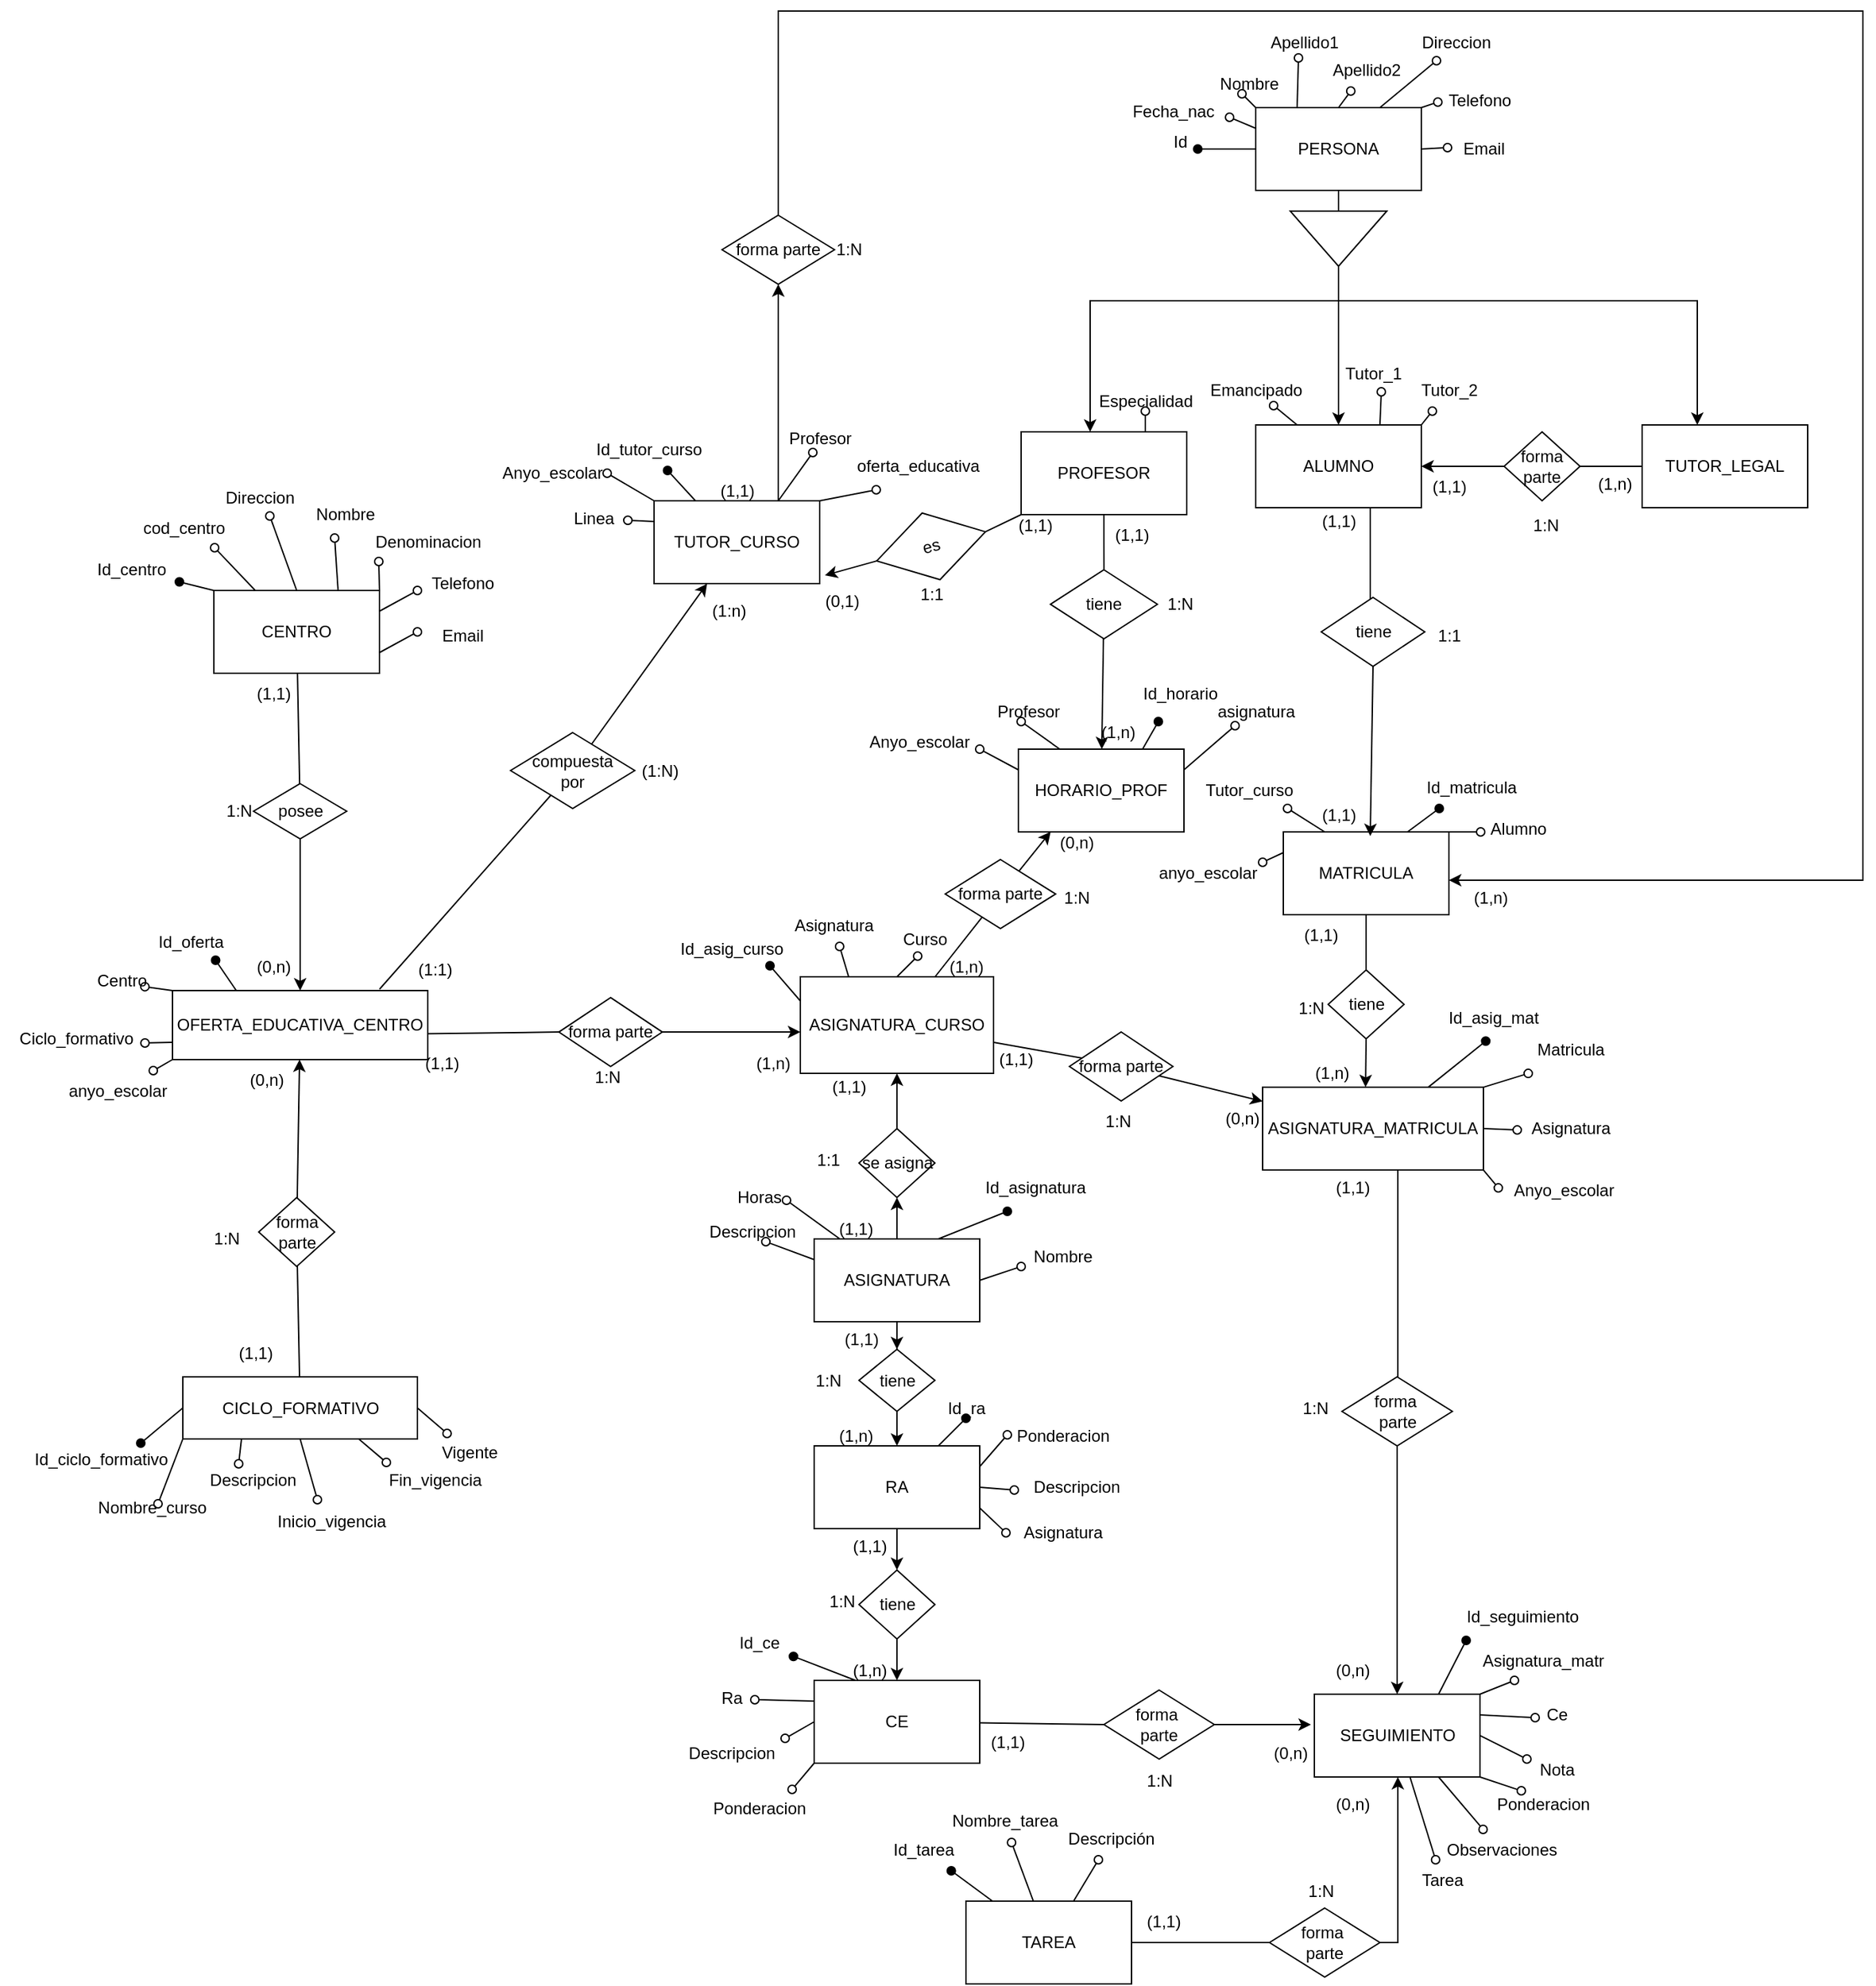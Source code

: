 <mxfile version="26.1.3">
  <diagram name="Página-1" id="pbZNELKm3cdI3j42jP0H">
    <mxGraphModel dx="2247" dy="1893" grid="1" gridSize="10" guides="1" tooltips="1" connect="1" arrows="1" fold="1" page="1" pageScale="1" pageWidth="827" pageHeight="1169" math="0" shadow="0">
      <root>
        <mxCell id="0" />
        <mxCell id="1" parent="0" />
        <mxCell id="Q6rLHIq7lrrQtJ6W3mXc-53" style="edgeStyle=none;rounded=0;orthogonalLoop=1;jettySize=auto;html=1;exitX=0;exitY=0;exitDx=0;exitDy=0;endArrow=oval;endFill=1;" parent="1" source="vxD24WU6QINVRlinQkTM-1" target="Q6rLHIq7lrrQtJ6W3mXc-46" edge="1">
          <mxGeometry relative="1" as="geometry" />
        </mxCell>
        <mxCell id="vxD24WU6QINVRlinQkTM-1" value="CENTRO" style="rounded=0;whiteSpace=wrap;html=1;" parent="1" vertex="1">
          <mxGeometry x="-55" y="130" width="120" height="60" as="geometry" />
        </mxCell>
        <mxCell id="Q6rLHIq7lrrQtJ6W3mXc-79" style="edgeStyle=none;rounded=0;orthogonalLoop=1;jettySize=auto;html=1;exitX=0.25;exitY=0;exitDx=0;exitDy=0;endArrow=oval;endFill=1;" parent="1" source="vxD24WU6QINVRlinQkTM-2" edge="1">
          <mxGeometry relative="1" as="geometry">
            <mxPoint x="-53.75" y="398" as="targetPoint" />
          </mxGeometry>
        </mxCell>
        <mxCell id="Q6rLHIq7lrrQtJ6W3mXc-80" style="edgeStyle=none;rounded=0;orthogonalLoop=1;jettySize=auto;html=1;exitX=0;exitY=0;exitDx=0;exitDy=0;endArrow=oval;endFill=0;" parent="1" source="vxD24WU6QINVRlinQkTM-2" edge="1">
          <mxGeometry relative="1" as="geometry">
            <mxPoint x="-105" y="417.2" as="targetPoint" />
          </mxGeometry>
        </mxCell>
        <mxCell id="Q6rLHIq7lrrQtJ6W3mXc-82" style="edgeStyle=none;rounded=0;orthogonalLoop=1;jettySize=auto;html=1;exitX=0;exitY=1;exitDx=0;exitDy=0;endArrow=oval;endFill=0;" parent="1" source="vxD24WU6QINVRlinQkTM-2" target="Q6rLHIq7lrrQtJ6W3mXc-78" edge="1">
          <mxGeometry relative="1" as="geometry" />
        </mxCell>
        <mxCell id="Q6rLHIq7lrrQtJ6W3mXc-189" style="edgeStyle=none;rounded=0;orthogonalLoop=1;jettySize=auto;html=1;entryX=0;entryY=0.5;entryDx=0;entryDy=0;endArrow=none;startFill=0;exitX=0.999;exitY=0.624;exitDx=0;exitDy=0;exitPerimeter=0;" parent="1" source="vxD24WU6QINVRlinQkTM-2" target="vxD24WU6QINVRlinQkTM-49" edge="1">
          <mxGeometry relative="1" as="geometry">
            <mxPoint x="190" y="457.824" as="targetPoint" />
            <mxPoint x="110" y="450" as="sourcePoint" />
          </mxGeometry>
        </mxCell>
        <mxCell id="vxD24WU6QINVRlinQkTM-2" value="OFERTA_EDUCATIVA_CENTRO" style="rounded=0;whiteSpace=wrap;html=1;" parent="1" vertex="1">
          <mxGeometry x="-85" y="420" width="185" height="50" as="geometry" />
        </mxCell>
        <mxCell id="vxD24WU6QINVRlinQkTM-14" style="rounded=0;orthogonalLoop=1;jettySize=auto;html=1;" parent="1" source="vxD24WU6QINVRlinQkTM-45" target="vxD24WU6QINVRlinQkTM-2" edge="1">
          <mxGeometry relative="1" as="geometry" />
        </mxCell>
        <mxCell id="vxD24WU6QINVRlinQkTM-3" value="CICLO_FORMATIVO" style="rounded=0;whiteSpace=wrap;html=1;" parent="1" vertex="1">
          <mxGeometry x="-77.5" y="700" width="170" height="45" as="geometry" />
        </mxCell>
        <mxCell id="vxD24WU6QINVRlinQkTM-41" style="edgeStyle=orthogonalEdgeStyle;rounded=0;orthogonalLoop=1;jettySize=auto;html=1;exitX=0.5;exitY=0;exitDx=0;exitDy=0;" parent="1" source="vxD24WU6QINVRlinQkTM-79" target="vxD24WU6QINVRlinQkTM-30" edge="1">
          <mxGeometry relative="1" as="geometry">
            <mxPoint x="940" y="330" as="targetPoint" />
            <Array as="points">
              <mxPoint x="354" y="-290" />
              <mxPoint x="1140" y="-290" />
              <mxPoint x="1140" y="340" />
            </Array>
          </mxGeometry>
        </mxCell>
        <mxCell id="Q6rLHIq7lrrQtJ6W3mXc-87" style="edgeStyle=none;rounded=0;orthogonalLoop=1;jettySize=auto;html=1;exitX=0.25;exitY=0;exitDx=0;exitDy=0;endArrow=oval;endFill=1;" parent="1" source="vxD24WU6QINVRlinQkTM-4" target="Q6rLHIq7lrrQtJ6W3mXc-83" edge="1">
          <mxGeometry relative="1" as="geometry" />
        </mxCell>
        <mxCell id="Q6rLHIq7lrrQtJ6W3mXc-91" style="edgeStyle=none;rounded=0;orthogonalLoop=1;jettySize=auto;html=1;exitX=0;exitY=0.25;exitDx=0;exitDy=0;endArrow=oval;endFill=0;" parent="1" source="vxD24WU6QINVRlinQkTM-4" target="Q6rLHIq7lrrQtJ6W3mXc-90" edge="1">
          <mxGeometry relative="1" as="geometry" />
        </mxCell>
        <mxCell id="vxD24WU6QINVRlinQkTM-4" value="TUTOR_CURSO" style="rounded=0;whiteSpace=wrap;html=1;" parent="1" vertex="1">
          <mxGeometry x="264" y="65" width="120" height="60" as="geometry" />
        </mxCell>
        <mxCell id="vxD24WU6QINVRlinQkTM-19" style="rounded=0;orthogonalLoop=1;jettySize=auto;html=1;entryX=0.195;entryY=0.998;entryDx=0;entryDy=0;entryPerimeter=0;" parent="1" source="vxD24WU6QINVRlinQkTM-75" target="vxD24WU6QINVRlinQkTM-7" edge="1">
          <mxGeometry relative="1" as="geometry">
            <mxPoint x="560.455" y="350" as="targetPoint" />
          </mxGeometry>
        </mxCell>
        <mxCell id="vxD24WU6QINVRlinQkTM-28" style="rounded=0;orthogonalLoop=1;jettySize=auto;html=1;" parent="1" source="vxD24WU6QINVRlinQkTM-63" target="vxD24WU6QINVRlinQkTM-27" edge="1">
          <mxGeometry relative="1" as="geometry" />
        </mxCell>
        <mxCell id="Q6rLHIq7lrrQtJ6W3mXc-178" style="edgeStyle=none;rounded=0;orthogonalLoop=1;jettySize=auto;html=1;exitX=0.25;exitY=0;exitDx=0;exitDy=0;endArrow=oval;endFill=0;" parent="1" source="vxD24WU6QINVRlinQkTM-5" target="Q6rLHIq7lrrQtJ6W3mXc-117" edge="1">
          <mxGeometry relative="1" as="geometry" />
        </mxCell>
        <mxCell id="vxD24WU6QINVRlinQkTM-5" value="ASIGNATURA_CURSO" style="rounded=0;whiteSpace=wrap;html=1;" parent="1" vertex="1">
          <mxGeometry x="370" y="410" width="140" height="70" as="geometry" />
        </mxCell>
        <mxCell id="vxD24WU6QINVRlinQkTM-18" style="rounded=0;orthogonalLoop=1;jettySize=auto;html=1;" parent="1" source="Q6rLHIq7lrrQtJ6W3mXc-179" target="vxD24WU6QINVRlinQkTM-7" edge="1">
          <mxGeometry relative="1" as="geometry" />
        </mxCell>
        <mxCell id="Q6rLHIq7lrrQtJ6W3mXc-209" style="edgeStyle=none;rounded=0;orthogonalLoop=1;jettySize=auto;html=1;exitX=0;exitY=1;exitDx=0;exitDy=0;entryX=1;entryY=0.5;entryDx=0;entryDy=0;endArrow=none;startFill=0;" parent="1" source="vxD24WU6QINVRlinQkTM-6" target="Q6rLHIq7lrrQtJ6W3mXc-201" edge="1">
          <mxGeometry relative="1" as="geometry" />
        </mxCell>
        <mxCell id="vxD24WU6QINVRlinQkTM-6" value="PROFESOR" style="rounded=0;whiteSpace=wrap;html=1;" parent="1" vertex="1">
          <mxGeometry x="530" y="15" width="120" height="60" as="geometry" />
        </mxCell>
        <mxCell id="Q6rLHIq7lrrQtJ6W3mXc-111" style="edgeStyle=none;rounded=0;orthogonalLoop=1;jettySize=auto;html=1;exitX=0.75;exitY=0;exitDx=0;exitDy=0;endArrow=oval;endFill=1;" parent="1" source="vxD24WU6QINVRlinQkTM-7" edge="1">
          <mxGeometry relative="1" as="geometry">
            <mxPoint x="629.429" y="225" as="targetPoint" />
          </mxGeometry>
        </mxCell>
        <mxCell id="Q6rLHIq7lrrQtJ6W3mXc-152" style="edgeStyle=none;rounded=0;orthogonalLoop=1;jettySize=auto;html=1;exitX=0;exitY=0.25;exitDx=0;exitDy=0;endArrow=oval;endFill=0;" parent="1" source="vxD24WU6QINVRlinQkTM-7" edge="1">
          <mxGeometry relative="1" as="geometry">
            <mxPoint x="500.0" y="245" as="targetPoint" />
          </mxGeometry>
        </mxCell>
        <mxCell id="vxD24WU6QINVRlinQkTM-7" value="HORARIO_PROF" style="rounded=0;whiteSpace=wrap;html=1;" parent="1" vertex="1">
          <mxGeometry x="528" y="245" width="120" height="60" as="geometry" />
        </mxCell>
        <mxCell id="vxD24WU6QINVRlinQkTM-20" style="edgeStyle=orthogonalEdgeStyle;rounded=0;orthogonalLoop=1;jettySize=auto;html=1;" parent="1" source="vxD24WU6QINVRlinQkTM-54" target="vxD24WU6QINVRlinQkTM-5" edge="1">
          <mxGeometry relative="1" as="geometry" />
        </mxCell>
        <mxCell id="vxD24WU6QINVRlinQkTM-21" style="edgeStyle=orthogonalEdgeStyle;rounded=0;orthogonalLoop=1;jettySize=auto;html=1;" parent="1" source="vxD24WU6QINVRlinQkTM-56" target="vxD24WU6QINVRlinQkTM-9" edge="1">
          <mxGeometry relative="1" as="geometry" />
        </mxCell>
        <mxCell id="vxD24WU6QINVRlinQkTM-8" value="ASIGNATURA" style="rounded=0;whiteSpace=wrap;html=1;" parent="1" vertex="1">
          <mxGeometry x="380" y="600" width="120" height="60" as="geometry" />
        </mxCell>
        <mxCell id="vxD24WU6QINVRlinQkTM-22" style="edgeStyle=orthogonalEdgeStyle;rounded=0;orthogonalLoop=1;jettySize=auto;html=1;" parent="1" source="vxD24WU6QINVRlinQkTM-58" target="vxD24WU6QINVRlinQkTM-10" edge="1">
          <mxGeometry relative="1" as="geometry" />
        </mxCell>
        <mxCell id="vxD24WU6QINVRlinQkTM-9" value="RA" style="rounded=0;whiteSpace=wrap;html=1;" parent="1" vertex="1">
          <mxGeometry x="380" y="750" width="120" height="60" as="geometry" />
        </mxCell>
        <mxCell id="vxD24WU6QINVRlinQkTM-23" style="rounded=0;orthogonalLoop=1;jettySize=auto;html=1;exitX=1;exitY=0.5;exitDx=0;exitDy=0;" parent="1" source="vxD24WU6QINVRlinQkTM-61" edge="1">
          <mxGeometry relative="1" as="geometry">
            <mxPoint x="641.629" y="920.297" as="sourcePoint" />
            <mxPoint x="740" y="952" as="targetPoint" />
          </mxGeometry>
        </mxCell>
        <mxCell id="Q6rLHIq7lrrQtJ6W3mXc-147" style="edgeStyle=none;rounded=0;orthogonalLoop=1;jettySize=auto;html=1;exitX=0.25;exitY=0;exitDx=0;exitDy=0;endArrow=oval;endFill=1;" parent="1" source="vxD24WU6QINVRlinQkTM-10" target="Q6rLHIq7lrrQtJ6W3mXc-143" edge="1">
          <mxGeometry relative="1" as="geometry" />
        </mxCell>
        <mxCell id="vxD24WU6QINVRlinQkTM-10" value="CE" style="rounded=0;whiteSpace=wrap;html=1;" parent="1" vertex="1">
          <mxGeometry x="380" y="920" width="120" height="60" as="geometry" />
        </mxCell>
        <mxCell id="Q6rLHIq7lrrQtJ6W3mXc-177" style="edgeStyle=none;rounded=0;orthogonalLoop=1;jettySize=auto;html=1;exitX=0.75;exitY=1;exitDx=0;exitDy=0;endArrow=oval;endFill=0;" parent="1" source="vxD24WU6QINVRlinQkTM-11" target="Q6rLHIq7lrrQtJ6W3mXc-170" edge="1">
          <mxGeometry relative="1" as="geometry" />
        </mxCell>
        <mxCell id="vxD24WU6QINVRlinQkTM-11" value="SEGUIMIENTO" style="rounded=0;whiteSpace=wrap;html=1;" parent="1" vertex="1">
          <mxGeometry x="742.5" y="929.99" width="120" height="60" as="geometry" />
        </mxCell>
        <mxCell id="bQY0zb9_yQV4_0-vnrbp-2" style="edgeStyle=orthogonalEdgeStyle;rounded=0;orthogonalLoop=1;jettySize=auto;html=1;endArrow=classic;startFill=0;endFill=1;exitX=1;exitY=0.5;exitDx=0;exitDy=0;" parent="1" source="bQY0zb9_yQV4_0-vnrbp-20" target="vxD24WU6QINVRlinQkTM-11" edge="1">
          <mxGeometry relative="1" as="geometry">
            <Array as="points">
              <mxPoint x="803" y="1110" />
            </Array>
          </mxGeometry>
        </mxCell>
        <mxCell id="bQY0zb9_yQV4_0-vnrbp-17" style="rounded=0;orthogonalLoop=1;jettySize=auto;html=1;endArrow=oval;endFill=1;" parent="1" source="vxD24WU6QINVRlinQkTM-25" target="bQY0zb9_yQV4_0-vnrbp-12" edge="1">
          <mxGeometry relative="1" as="geometry" />
        </mxCell>
        <mxCell id="bQY0zb9_yQV4_0-vnrbp-18" style="rounded=0;orthogonalLoop=1;jettySize=auto;html=1;endArrow=oval;endFill=0;" parent="1" source="vxD24WU6QINVRlinQkTM-25" target="bQY0zb9_yQV4_0-vnrbp-13" edge="1">
          <mxGeometry relative="1" as="geometry" />
        </mxCell>
        <mxCell id="bQY0zb9_yQV4_0-vnrbp-23" style="rounded=0;orthogonalLoop=1;jettySize=auto;html=1;endArrow=oval;endFill=0;" parent="1" source="vxD24WU6QINVRlinQkTM-25" target="bQY0zb9_yQV4_0-vnrbp-22" edge="1">
          <mxGeometry relative="1" as="geometry" />
        </mxCell>
        <mxCell id="vxD24WU6QINVRlinQkTM-25" value="TAREA" style="rounded=0;whiteSpace=wrap;html=1;" parent="1" vertex="1">
          <mxGeometry x="490" y="1080" width="120" height="60" as="geometry" />
        </mxCell>
        <mxCell id="bQY0zb9_yQV4_0-vnrbp-8" style="edgeStyle=orthogonalEdgeStyle;rounded=0;orthogonalLoop=1;jettySize=auto;html=1;endArrow=none;startFill=0;" parent="1" source="vxD24WU6QINVRlinQkTM-27" target="bQY0zb9_yQV4_0-vnrbp-6" edge="1">
          <mxGeometry relative="1" as="geometry">
            <Array as="points">
              <mxPoint x="803" y="590" />
              <mxPoint x="803" y="590" />
            </Array>
          </mxGeometry>
        </mxCell>
        <mxCell id="vxD24WU6QINVRlinQkTM-27" value="ASIGNATURA_MATRICULA" style="rounded=0;whiteSpace=wrap;html=1;" parent="1" vertex="1">
          <mxGeometry x="705" y="490.05" width="160" height="60" as="geometry" />
        </mxCell>
        <mxCell id="vxD24WU6QINVRlinQkTM-30" value="MATRICULA" style="rounded=0;whiteSpace=wrap;html=1;" parent="1" vertex="1">
          <mxGeometry x="720" y="305" width="120" height="60" as="geometry" />
        </mxCell>
        <mxCell id="vxD24WU6QINVRlinQkTM-35" style="edgeStyle=orthogonalEdgeStyle;rounded=0;orthogonalLoop=1;jettySize=auto;html=1;" parent="1" source="vxD24WU6QINVRlinQkTM-81" target="vxD24WU6QINVRlinQkTM-32" edge="1">
          <mxGeometry relative="1" as="geometry" />
        </mxCell>
        <mxCell id="Q6rLHIq7lrrQtJ6W3mXc-24" style="rounded=0;orthogonalLoop=1;jettySize=auto;html=1;exitX=0.5;exitY=0;exitDx=0;exitDy=0;strokeColor=none;" parent="1" source="vxD24WU6QINVRlinQkTM-34" edge="1">
          <mxGeometry relative="1" as="geometry">
            <mxPoint x="984" as="targetPoint" />
          </mxGeometry>
        </mxCell>
        <mxCell id="vxD24WU6QINVRlinQkTM-34" value="TUTOR_LEGAL" style="rounded=0;whiteSpace=wrap;html=1;" parent="1" vertex="1">
          <mxGeometry x="980" y="10" width="120" height="60" as="geometry" />
        </mxCell>
        <mxCell id="vxD24WU6QINVRlinQkTM-37" style="edgeStyle=orthogonalEdgeStyle;rounded=0;orthogonalLoop=1;jettySize=auto;html=1;" parent="1" source="vxD24WU6QINVRlinQkTM-40" target="vxD24WU6QINVRlinQkTM-6" edge="1">
          <mxGeometry relative="1" as="geometry">
            <Array as="points">
              <mxPoint x="760" y="-80" />
              <mxPoint x="580" y="-80" />
            </Array>
          </mxGeometry>
        </mxCell>
        <mxCell id="vxD24WU6QINVRlinQkTM-38" style="edgeStyle=orthogonalEdgeStyle;rounded=0;orthogonalLoop=1;jettySize=auto;html=1;" parent="1" source="vxD24WU6QINVRlinQkTM-40" target="vxD24WU6QINVRlinQkTM-32" edge="1">
          <mxGeometry relative="1" as="geometry" />
        </mxCell>
        <mxCell id="vxD24WU6QINVRlinQkTM-39" style="edgeStyle=orthogonalEdgeStyle;rounded=0;orthogonalLoop=1;jettySize=auto;html=1;" parent="1" source="vxD24WU6QINVRlinQkTM-40" target="vxD24WU6QINVRlinQkTM-34" edge="1">
          <mxGeometry relative="1" as="geometry">
            <Array as="points">
              <mxPoint x="760" y="-80" />
              <mxPoint x="1020" y="-80" />
            </Array>
          </mxGeometry>
        </mxCell>
        <mxCell id="Q6rLHIq7lrrQtJ6W3mXc-13" style="edgeStyle=none;rounded=0;orthogonalLoop=1;jettySize=auto;html=1;exitX=0.5;exitY=0;exitDx=0;exitDy=0;endArrow=oval;endFill=0;" parent="1" source="vxD24WU6QINVRlinQkTM-36" target="Q6rLHIq7lrrQtJ6W3mXc-4" edge="1">
          <mxGeometry relative="1" as="geometry" />
        </mxCell>
        <mxCell id="Q6rLHIq7lrrQtJ6W3mXc-26" style="edgeStyle=none;rounded=0;orthogonalLoop=1;jettySize=auto;html=1;exitX=0.5;exitY=1;exitDx=0;exitDy=0;entryX=0;entryY=0.5;entryDx=0;entryDy=0;endArrow=none;startFill=0;" parent="1" source="vxD24WU6QINVRlinQkTM-36" target="vxD24WU6QINVRlinQkTM-40" edge="1">
          <mxGeometry relative="1" as="geometry" />
        </mxCell>
        <mxCell id="vxD24WU6QINVRlinQkTM-36" value="PERSONA" style="rounded=0;whiteSpace=wrap;html=1;" parent="1" vertex="1">
          <mxGeometry x="700" y="-220" width="120" height="60" as="geometry" />
        </mxCell>
        <mxCell id="vxD24WU6QINVRlinQkTM-44" value="" style="rounded=0;orthogonalLoop=1;jettySize=auto;html=1;endArrow=none;startFill=0;" parent="1" source="vxD24WU6QINVRlinQkTM-1" target="vxD24WU6QINVRlinQkTM-43" edge="1">
          <mxGeometry relative="1" as="geometry">
            <mxPoint x="7.5" y="230" as="sourcePoint" />
            <mxPoint x="7.5" y="350" as="targetPoint" />
          </mxGeometry>
        </mxCell>
        <mxCell id="Q6rLHIq7lrrQtJ6W3mXc-180" style="edgeStyle=none;rounded=0;orthogonalLoop=1;jettySize=auto;html=1;exitX=0.5;exitY=1;exitDx=0;exitDy=0;entryX=0.5;entryY=0;entryDx=0;entryDy=0;" parent="1" source="vxD24WU6QINVRlinQkTM-43" target="vxD24WU6QINVRlinQkTM-2" edge="1">
          <mxGeometry relative="1" as="geometry" />
        </mxCell>
        <mxCell id="vxD24WU6QINVRlinQkTM-43" value="posee" style="rhombus;whiteSpace=wrap;html=1;" parent="1" vertex="1">
          <mxGeometry x="-26.25" y="270" width="67.5" height="40" as="geometry" />
        </mxCell>
        <mxCell id="vxD24WU6QINVRlinQkTM-47" value="" style="rounded=0;orthogonalLoop=1;jettySize=auto;html=1;endArrow=none;startFill=0;" parent="1" source="vxD24WU6QINVRlinQkTM-3" target="vxD24WU6QINVRlinQkTM-45" edge="1">
          <mxGeometry relative="1" as="geometry">
            <mxPoint x="7.5" y="570" as="sourcePoint" />
            <mxPoint x="7.5" y="480" as="targetPoint" />
          </mxGeometry>
        </mxCell>
        <mxCell id="vxD24WU6QINVRlinQkTM-45" value="forma parte" style="rhombus;whiteSpace=wrap;html=1;" parent="1" vertex="1">
          <mxGeometry x="-22.5" y="570" width="55" height="50" as="geometry" />
        </mxCell>
        <mxCell id="vxD24WU6QINVRlinQkTM-49" value="forma parte" style="rhombus;whiteSpace=wrap;html=1;" parent="1" vertex="1">
          <mxGeometry x="195" y="425.05" width="75" height="50" as="geometry" />
        </mxCell>
        <mxCell id="vxD24WU6QINVRlinQkTM-52" value="" style="rounded=0;orthogonalLoop=1;jettySize=auto;html=1;exitX=0.811;exitY=-0.02;exitDx=0;exitDy=0;exitPerimeter=0;endArrow=none;startFill=0;" parent="1" source="vxD24WU6QINVRlinQkTM-2" target="vxD24WU6QINVRlinQkTM-51" edge="1">
          <mxGeometry relative="1" as="geometry">
            <mxPoint x="133" y="349" as="sourcePoint" />
            <mxPoint x="209" y="260" as="targetPoint" />
            <Array as="points" />
          </mxGeometry>
        </mxCell>
        <mxCell id="vxD24WU6QINVRlinQkTM-53" style="rounded=0;orthogonalLoop=1;jettySize=auto;html=1;" parent="1" source="vxD24WU6QINVRlinQkTM-51" target="vxD24WU6QINVRlinQkTM-4" edge="1">
          <mxGeometry relative="1" as="geometry" />
        </mxCell>
        <mxCell id="vxD24WU6QINVRlinQkTM-51" value="compuesta&lt;div&gt;por&lt;/div&gt;" style="rhombus;whiteSpace=wrap;html=1;" parent="1" vertex="1">
          <mxGeometry x="160" y="233" width="90" height="55" as="geometry" />
        </mxCell>
        <mxCell id="vxD24WU6QINVRlinQkTM-55" value="" style="edgeStyle=orthogonalEdgeStyle;rounded=0;orthogonalLoop=1;jettySize=auto;html=1;" parent="1" source="vxD24WU6QINVRlinQkTM-8" target="vxD24WU6QINVRlinQkTM-54" edge="1">
          <mxGeometry relative="1" as="geometry">
            <mxPoint x="450" y="610" as="sourcePoint" />
            <mxPoint x="450" y="480" as="targetPoint" />
          </mxGeometry>
        </mxCell>
        <mxCell id="vxD24WU6QINVRlinQkTM-54" value="se asigna" style="rhombus;whiteSpace=wrap;html=1;" parent="1" vertex="1">
          <mxGeometry x="412.5" y="520" width="55" height="50" as="geometry" />
        </mxCell>
        <mxCell id="vxD24WU6QINVRlinQkTM-57" value="" style="edgeStyle=orthogonalEdgeStyle;rounded=0;orthogonalLoop=1;jettySize=auto;html=1;" parent="1" source="vxD24WU6QINVRlinQkTM-8" target="vxD24WU6QINVRlinQkTM-56" edge="1">
          <mxGeometry relative="1" as="geometry">
            <mxPoint x="450" y="670" as="sourcePoint" />
            <mxPoint x="450" y="730" as="targetPoint" />
          </mxGeometry>
        </mxCell>
        <mxCell id="vxD24WU6QINVRlinQkTM-56" value="tiene" style="rhombus;whiteSpace=wrap;html=1;" parent="1" vertex="1">
          <mxGeometry x="412.5" y="680" width="55" height="45" as="geometry" />
        </mxCell>
        <mxCell id="vxD24WU6QINVRlinQkTM-59" value="" style="edgeStyle=orthogonalEdgeStyle;rounded=0;orthogonalLoop=1;jettySize=auto;html=1;" parent="1" source="vxD24WU6QINVRlinQkTM-9" target="vxD24WU6QINVRlinQkTM-58" edge="1">
          <mxGeometry relative="1" as="geometry">
            <mxPoint x="450" y="810" as="sourcePoint" />
            <mxPoint x="450" y="880" as="targetPoint" />
          </mxGeometry>
        </mxCell>
        <mxCell id="vxD24WU6QINVRlinQkTM-58" value="tiene" style="rhombus;whiteSpace=wrap;html=1;" parent="1" vertex="1">
          <mxGeometry x="412.5" y="840" width="55" height="50" as="geometry" />
        </mxCell>
        <mxCell id="vxD24WU6QINVRlinQkTM-62" value="" style="rounded=0;orthogonalLoop=1;jettySize=auto;html=1;endArrow=none;startFill=0;entryX=0;entryY=0.5;entryDx=0;entryDy=0;" parent="1" source="vxD24WU6QINVRlinQkTM-10" target="vxD24WU6QINVRlinQkTM-61" edge="1">
          <mxGeometry relative="1" as="geometry">
            <mxPoint x="503" y="835" as="sourcePoint" />
            <mxPoint x="601.147" y="850.134" as="targetPoint" />
            <Array as="points" />
          </mxGeometry>
        </mxCell>
        <mxCell id="vxD24WU6QINVRlinQkTM-61" value="forma&amp;nbsp;&lt;div&gt;parte&lt;/div&gt;" style="rhombus;whiteSpace=wrap;html=1;" parent="1" vertex="1">
          <mxGeometry x="590" y="927" width="80" height="50" as="geometry" />
        </mxCell>
        <mxCell id="vxD24WU6QINVRlinQkTM-64" value="" style="rounded=0;orthogonalLoop=1;jettySize=auto;html=1;endArrow=none;startFill=0;" parent="1" source="vxD24WU6QINVRlinQkTM-5" edge="1">
          <mxGeometry relative="1" as="geometry">
            <mxPoint x="520" y="376" as="sourcePoint" />
            <mxPoint x="580" y="470" as="targetPoint" />
          </mxGeometry>
        </mxCell>
        <mxCell id="vxD24WU6QINVRlinQkTM-63" value="forma parte" style="rhombus;whiteSpace=wrap;html=1;rotation=0;" parent="1" vertex="1">
          <mxGeometry x="565" y="450" width="75" height="50" as="geometry" />
        </mxCell>
        <mxCell id="vxD24WU6QINVRlinQkTM-66" value="" style="edgeStyle=orthogonalEdgeStyle;rounded=0;orthogonalLoop=1;jettySize=auto;html=1;endArrow=none;startFill=0;" parent="1" source="vxD24WU6QINVRlinQkTM-32" target="vxD24WU6QINVRlinQkTM-65" edge="1">
          <mxGeometry relative="1" as="geometry">
            <mxPoint x="760" y="210" as="sourcePoint" />
            <mxPoint x="760" y="280" as="targetPoint" />
            <Array as="points">
              <mxPoint x="783" y="110" />
              <mxPoint x="783" y="110" />
            </Array>
          </mxGeometry>
        </mxCell>
        <mxCell id="Q6rLHIq7lrrQtJ6W3mXc-115" style="edgeStyle=none;rounded=0;orthogonalLoop=1;jettySize=auto;html=1;exitX=0.5;exitY=1;exitDx=0;exitDy=0;" parent="1" source="vxD24WU6QINVRlinQkTM-65" edge="1">
          <mxGeometry relative="1" as="geometry">
            <mxPoint x="783" y="308" as="targetPoint" />
          </mxGeometry>
        </mxCell>
        <mxCell id="vxD24WU6QINVRlinQkTM-65" value="tiene" style="rhombus;whiteSpace=wrap;html=1;" parent="1" vertex="1">
          <mxGeometry x="747.5" y="135" width="75" height="50" as="geometry" />
        </mxCell>
        <mxCell id="vxD24WU6QINVRlinQkTM-68" value="" style="edgeStyle=orthogonalEdgeStyle;rounded=0;orthogonalLoop=1;jettySize=auto;html=1;endArrow=none;startFill=0;" parent="1" source="vxD24WU6QINVRlinQkTM-30" target="vxD24WU6QINVRlinQkTM-67" edge="1">
          <mxGeometry relative="1" as="geometry">
            <mxPoint x="760" y="370" as="sourcePoint" />
            <mxPoint x="760" y="440" as="targetPoint" />
          </mxGeometry>
        </mxCell>
        <mxCell id="Q6rLHIq7lrrQtJ6W3mXc-223" style="edgeStyle=none;rounded=0;orthogonalLoop=1;jettySize=auto;html=1;exitX=0.5;exitY=1;exitDx=0;exitDy=0;" parent="1" source="vxD24WU6QINVRlinQkTM-67" edge="1">
          <mxGeometry relative="1" as="geometry">
            <mxPoint x="779.588" y="490" as="targetPoint" />
          </mxGeometry>
        </mxCell>
        <mxCell id="vxD24WU6QINVRlinQkTM-67" value="tiene" style="rhombus;whiteSpace=wrap;html=1;" parent="1" vertex="1">
          <mxGeometry x="752.5" y="405" width="55" height="50" as="geometry" />
        </mxCell>
        <mxCell id="vxD24WU6QINVRlinQkTM-76" value="" style="rounded=0;orthogonalLoop=1;jettySize=auto;html=1;endArrow=none;startFill=0;" parent="1" source="vxD24WU6QINVRlinQkTM-5" target="vxD24WU6QINVRlinQkTM-75" edge="1">
          <mxGeometry relative="1" as="geometry">
            <mxPoint x="500" y="410" as="sourcePoint" />
            <mxPoint x="557" y="370" as="targetPoint" />
          </mxGeometry>
        </mxCell>
        <mxCell id="vxD24WU6QINVRlinQkTM-75" value="forma parte" style="rhombus;whiteSpace=wrap;html=1;" parent="1" vertex="1">
          <mxGeometry x="475" y="325" width="80" height="50" as="geometry" />
        </mxCell>
        <mxCell id="vxD24WU6QINVRlinQkTM-80" value="" style="edgeStyle=orthogonalEdgeStyle;rounded=0;orthogonalLoop=1;jettySize=auto;html=1;" parent="1" source="vxD24WU6QINVRlinQkTM-4" target="vxD24WU6QINVRlinQkTM-79" edge="1">
          <mxGeometry relative="1" as="geometry">
            <mxPoint x="360" y="243" as="sourcePoint" />
            <mxPoint x="820" y="340" as="targetPoint" />
            <Array as="points">
              <mxPoint x="354" />
              <mxPoint x="354" />
            </Array>
          </mxGeometry>
        </mxCell>
        <mxCell id="vxD24WU6QINVRlinQkTM-79" value="forma parte" style="rhombus;whiteSpace=wrap;html=1;" parent="1" vertex="1">
          <mxGeometry x="313.25" y="-142" width="81.5" height="50" as="geometry" />
        </mxCell>
        <mxCell id="vxD24WU6QINVRlinQkTM-83" value="1:N" style="text;html=1;align=center;verticalAlign=middle;resizable=0;points=[];autosize=1;strokeColor=none;fillColor=none;" parent="1" vertex="1">
          <mxGeometry x="-57.5" y="275" width="40" height="30" as="geometry" />
        </mxCell>
        <mxCell id="vxD24WU6QINVRlinQkTM-84" value="(1,1)" style="text;html=1;align=center;verticalAlign=middle;resizable=0;points=[];autosize=1;strokeColor=none;fillColor=none;" parent="1" vertex="1">
          <mxGeometry x="-37.5" y="190" width="50" height="30" as="geometry" />
        </mxCell>
        <mxCell id="vxD24WU6QINVRlinQkTM-85" value="(0,n)" style="text;html=1;align=center;verticalAlign=middle;resizable=0;points=[];autosize=1;strokeColor=none;fillColor=none;" parent="1" vertex="1">
          <mxGeometry x="-37.5" y="388" width="50" height="30" as="geometry" />
        </mxCell>
        <mxCell id="vxD24WU6QINVRlinQkTM-86" value="1:N" style="text;html=1;align=center;verticalAlign=middle;resizable=0;points=[];autosize=1;strokeColor=none;fillColor=none;" parent="1" vertex="1">
          <mxGeometry x="-66.25" y="585" width="40" height="30" as="geometry" />
        </mxCell>
        <mxCell id="vxD24WU6QINVRlinQkTM-87" value="(1,1)" style="text;html=1;align=center;verticalAlign=middle;resizable=0;points=[];autosize=1;strokeColor=none;fillColor=none;" parent="1" vertex="1">
          <mxGeometry x="-50" y="668" width="50" height="30" as="geometry" />
        </mxCell>
        <mxCell id="vxD24WU6QINVRlinQkTM-88" value="(0,n)" style="text;html=1;align=center;verticalAlign=middle;resizable=0;points=[];autosize=1;strokeColor=none;fillColor=none;" parent="1" vertex="1">
          <mxGeometry x="-42.5" y="470" width="50" height="30" as="geometry" />
        </mxCell>
        <mxCell id="Q6rLHIq7lrrQtJ6W3mXc-1" value="Id" style="text;html=1;align=center;verticalAlign=middle;resizable=0;points=[];autosize=1;strokeColor=none;fillColor=none;" parent="1" vertex="1">
          <mxGeometry x="630" y="-210" width="30" height="30" as="geometry" />
        </mxCell>
        <mxCell id="Q6rLHIq7lrrQtJ6W3mXc-2" value="Nombre" style="text;html=1;align=center;verticalAlign=middle;resizable=0;points=[];autosize=1;strokeColor=none;fillColor=none;" parent="1" vertex="1">
          <mxGeometry x="660" y="-252" width="70" height="30" as="geometry" />
        </mxCell>
        <mxCell id="Q6rLHIq7lrrQtJ6W3mXc-3" value="Apellido1" style="text;html=1;align=center;verticalAlign=middle;resizable=0;points=[];autosize=1;strokeColor=none;fillColor=none;" parent="1" vertex="1">
          <mxGeometry x="700" y="-282" width="70" height="30" as="geometry" />
        </mxCell>
        <mxCell id="Q6rLHIq7lrrQtJ6W3mXc-4" value="Apellido2" style="text;html=1;align=center;verticalAlign=middle;resizable=0;points=[];autosize=1;strokeColor=none;fillColor=none;" parent="1" vertex="1">
          <mxGeometry x="745" y="-262" width="70" height="30" as="geometry" />
        </mxCell>
        <mxCell id="Q6rLHIq7lrrQtJ6W3mXc-5" value="Direccion" style="text;html=1;align=center;verticalAlign=middle;resizable=0;points=[];autosize=1;strokeColor=none;fillColor=none;" parent="1" vertex="1">
          <mxGeometry x="810" y="-282" width="70" height="30" as="geometry" />
        </mxCell>
        <mxCell id="Q6rLHIq7lrrQtJ6W3mXc-6" value="Telefono" style="text;html=1;align=center;verticalAlign=middle;resizable=0;points=[];autosize=1;strokeColor=none;fillColor=none;" parent="1" vertex="1">
          <mxGeometry x="827" y="-240" width="70" height="30" as="geometry" />
        </mxCell>
        <mxCell id="Q6rLHIq7lrrQtJ6W3mXc-7" value="Email" style="text;html=1;align=center;verticalAlign=middle;resizable=0;points=[];autosize=1;strokeColor=none;fillColor=none;" parent="1" vertex="1">
          <mxGeometry x="840" y="-205" width="50" height="30" as="geometry" />
        </mxCell>
        <mxCell id="Q6rLHIq7lrrQtJ6W3mXc-8" value="Fecha_nac" style="text;html=1;align=center;verticalAlign=middle;resizable=0;points=[];autosize=1;strokeColor=none;fillColor=none;" parent="1" vertex="1">
          <mxGeometry x="600" y="-232" width="80" height="30" as="geometry" />
        </mxCell>
        <mxCell id="Q6rLHIq7lrrQtJ6W3mXc-9" style="edgeStyle=none;rounded=0;orthogonalLoop=1;jettySize=auto;html=1;exitX=0;exitY=0.5;exitDx=0;exitDy=0;entryX=0.933;entryY=0.667;entryDx=0;entryDy=0;entryPerimeter=0;endArrow=oval;endFill=1;" parent="1" source="vxD24WU6QINVRlinQkTM-36" target="Q6rLHIq7lrrQtJ6W3mXc-1" edge="1">
          <mxGeometry relative="1" as="geometry" />
        </mxCell>
        <mxCell id="Q6rLHIq7lrrQtJ6W3mXc-10" style="edgeStyle=none;rounded=0;orthogonalLoop=1;jettySize=auto;html=1;exitX=0;exitY=0.25;exitDx=0;exitDy=0;entryX=1.013;entryY=0.633;entryDx=0;entryDy=0;entryPerimeter=0;endArrow=oval;endFill=0;" parent="1" source="vxD24WU6QINVRlinQkTM-36" target="Q6rLHIq7lrrQtJ6W3mXc-8" edge="1">
          <mxGeometry relative="1" as="geometry" />
        </mxCell>
        <mxCell id="Q6rLHIq7lrrQtJ6W3mXc-11" style="edgeStyle=none;rounded=0;orthogonalLoop=1;jettySize=auto;html=1;exitX=0;exitY=0;exitDx=0;exitDy=0;entryX=0.429;entryY=0.733;entryDx=0;entryDy=0;entryPerimeter=0;endArrow=oval;endFill=0;" parent="1" source="vxD24WU6QINVRlinQkTM-36" target="Q6rLHIq7lrrQtJ6W3mXc-2" edge="1">
          <mxGeometry relative="1" as="geometry" />
        </mxCell>
        <mxCell id="Q6rLHIq7lrrQtJ6W3mXc-12" style="edgeStyle=none;rounded=0;orthogonalLoop=1;jettySize=auto;html=1;exitX=0.25;exitY=0;exitDx=0;exitDy=0;entryX=1.014;entryY=-0.133;entryDx=0;entryDy=0;entryPerimeter=0;endArrow=oval;endFill=0;" parent="1" source="vxD24WU6QINVRlinQkTM-36" target="Q6rLHIq7lrrQtJ6W3mXc-2" edge="1">
          <mxGeometry relative="1" as="geometry" />
        </mxCell>
        <mxCell id="Q6rLHIq7lrrQtJ6W3mXc-14" style="edgeStyle=none;rounded=0;orthogonalLoop=1;jettySize=auto;html=1;exitX=0.75;exitY=0;exitDx=0;exitDy=0;entryX=0.3;entryY=0.933;entryDx=0;entryDy=0;entryPerimeter=0;endArrow=oval;endFill=0;" parent="1" source="vxD24WU6QINVRlinQkTM-36" target="Q6rLHIq7lrrQtJ6W3mXc-5" edge="1">
          <mxGeometry relative="1" as="geometry" />
        </mxCell>
        <mxCell id="Q6rLHIq7lrrQtJ6W3mXc-15" style="edgeStyle=none;rounded=0;orthogonalLoop=1;jettySize=auto;html=1;exitX=1;exitY=0;exitDx=0;exitDy=0;entryX=0.071;entryY=0.533;entryDx=0;entryDy=0;entryPerimeter=0;endArrow=oval;endFill=0;" parent="1" source="vxD24WU6QINVRlinQkTM-36" target="Q6rLHIq7lrrQtJ6W3mXc-6" edge="1">
          <mxGeometry relative="1" as="geometry" />
        </mxCell>
        <mxCell id="Q6rLHIq7lrrQtJ6W3mXc-16" style="edgeStyle=none;rounded=0;orthogonalLoop=1;jettySize=auto;html=1;exitX=1;exitY=0.5;exitDx=0;exitDy=0;entryX=-0.02;entryY=0.467;entryDx=0;entryDy=0;entryPerimeter=0;endArrow=oval;endFill=0;" parent="1" source="vxD24WU6QINVRlinQkTM-36" target="Q6rLHIq7lrrQtJ6W3mXc-7" edge="1">
          <mxGeometry relative="1" as="geometry" />
        </mxCell>
        <mxCell id="vxD24WU6QINVRlinQkTM-40" value="" style="triangle;whiteSpace=wrap;html=1;rotation=90;" parent="1" vertex="1">
          <mxGeometry x="740" y="-160" width="40" height="70" as="geometry" />
        </mxCell>
        <mxCell id="Q6rLHIq7lrrQtJ6W3mXc-34" style="edgeStyle=none;rounded=0;orthogonalLoop=1;jettySize=auto;html=1;exitX=1;exitY=0;exitDx=0;exitDy=0;endArrow=oval;endFill=0;" parent="1" source="vxD24WU6QINVRlinQkTM-32" target="Q6rLHIq7lrrQtJ6W3mXc-30" edge="1">
          <mxGeometry relative="1" as="geometry" />
        </mxCell>
        <mxCell id="vxD24WU6QINVRlinQkTM-32" value="ALUMNO" style="rounded=0;whiteSpace=wrap;html=1;" parent="1" vertex="1">
          <mxGeometry x="700" y="10" width="120" height="60" as="geometry" />
        </mxCell>
        <mxCell id="Q6rLHIq7lrrQtJ6W3mXc-29" value="Tutor_1" style="text;html=1;align=center;verticalAlign=middle;resizable=0;points=[];autosize=1;strokeColor=none;fillColor=none;" parent="1" vertex="1">
          <mxGeometry x="755" y="-42" width="60" height="30" as="geometry" />
        </mxCell>
        <mxCell id="Q6rLHIq7lrrQtJ6W3mXc-30" value="Tutor_2" style="text;html=1;align=center;verticalAlign=middle;resizable=0;points=[];autosize=1;strokeColor=none;fillColor=none;" parent="1" vertex="1">
          <mxGeometry x="810" y="-30" width="60" height="30" as="geometry" />
        </mxCell>
        <mxCell id="Q6rLHIq7lrrQtJ6W3mXc-31" value="Emancipado" style="text;html=1;align=center;verticalAlign=middle;resizable=0;points=[];autosize=1;strokeColor=none;fillColor=none;" parent="1" vertex="1">
          <mxGeometry x="655" y="-30" width="90" height="30" as="geometry" />
        </mxCell>
        <mxCell id="Q6rLHIq7lrrQtJ6W3mXc-35" style="edgeStyle=none;rounded=0;orthogonalLoop=1;jettySize=auto;html=1;exitX=0.75;exitY=0;exitDx=0;exitDy=0;entryX=0.6;entryY=0.933;entryDx=0;entryDy=0;entryPerimeter=0;endArrow=oval;endFill=0;" parent="1" source="vxD24WU6QINVRlinQkTM-32" target="Q6rLHIq7lrrQtJ6W3mXc-29" edge="1">
          <mxGeometry relative="1" as="geometry" />
        </mxCell>
        <mxCell id="Q6rLHIq7lrrQtJ6W3mXc-36" style="rounded=0;orthogonalLoop=1;jettySize=auto;html=1;exitX=0.25;exitY=0;exitDx=0;exitDy=0;entryX=0.5;entryY=0.667;entryDx=0;entryDy=0;entryPerimeter=0;strokeColor=none;" parent="1" source="vxD24WU6QINVRlinQkTM-32" edge="1">
          <mxGeometry relative="1" as="geometry">
            <mxPoint x="730" y="-9.99" as="targetPoint" />
          </mxGeometry>
        </mxCell>
        <mxCell id="Q6rLHIq7lrrQtJ6W3mXc-41" value="Especialidad" style="text;html=1;align=center;verticalAlign=middle;resizable=0;points=[];autosize=1;strokeColor=none;fillColor=none;" parent="1" vertex="1">
          <mxGeometry x="575" y="-22" width="90" height="30" as="geometry" />
        </mxCell>
        <mxCell id="Q6rLHIq7lrrQtJ6W3mXc-42" style="edgeStyle=none;rounded=0;orthogonalLoop=1;jettySize=auto;html=1;exitX=0.75;exitY=0;exitDx=0;exitDy=0;entryX=0.5;entryY=0.733;entryDx=0;entryDy=0;entryPerimeter=0;endArrow=oval;endFill=0;" parent="1" source="vxD24WU6QINVRlinQkTM-6" target="Q6rLHIq7lrrQtJ6W3mXc-41" edge="1">
          <mxGeometry relative="1" as="geometry" />
        </mxCell>
        <mxCell id="Q6rLHIq7lrrQtJ6W3mXc-43" style="rounded=0;orthogonalLoop=1;jettySize=auto;html=1;exitX=0.25;exitY=0;exitDx=0;exitDy=0;entryX=0.625;entryY=0.733;entryDx=0;entryDy=0;entryPerimeter=0;strokeColor=none;" parent="1" source="vxD24WU6QINVRlinQkTM-6" edge="1">
          <mxGeometry relative="1" as="geometry">
            <mxPoint x="560" y="-0.01" as="targetPoint" />
          </mxGeometry>
        </mxCell>
        <mxCell id="Q6rLHIq7lrrQtJ6W3mXc-45" style="edgeStyle=none;rounded=0;orthogonalLoop=1;jettySize=auto;html=1;exitX=0.25;exitY=0;exitDx=0;exitDy=0;entryX=0.644;entryY=0.867;entryDx=0;entryDy=0;entryPerimeter=0;endArrow=oval;endFill=0;" parent="1" source="vxD24WU6QINVRlinQkTM-32" target="Q6rLHIq7lrrQtJ6W3mXc-31" edge="1">
          <mxGeometry relative="1" as="geometry" />
        </mxCell>
        <mxCell id="Q6rLHIq7lrrQtJ6W3mXc-46" value="Id_centro" style="text;html=1;align=center;verticalAlign=middle;resizable=0;points=[];autosize=1;strokeColor=none;fillColor=none;" parent="1" vertex="1">
          <mxGeometry x="-150" y="100" width="70" height="30" as="geometry" />
        </mxCell>
        <mxCell id="Q6rLHIq7lrrQtJ6W3mXc-47" value="cod_centro" style="text;html=1;align=center;verticalAlign=middle;resizable=0;points=[];autosize=1;strokeColor=none;fillColor=none;" parent="1" vertex="1">
          <mxGeometry x="-117.5" y="70" width="80" height="30" as="geometry" />
        </mxCell>
        <mxCell id="Q6rLHIq7lrrQtJ6W3mXc-48" value="Direccion" style="text;html=1;align=center;verticalAlign=middle;resizable=0;points=[];autosize=1;strokeColor=none;fillColor=none;" parent="1" vertex="1">
          <mxGeometry x="-57.5" y="48" width="70" height="30" as="geometry" />
        </mxCell>
        <mxCell id="Q6rLHIq7lrrQtJ6W3mXc-49" value="Nombre" style="text;html=1;align=center;verticalAlign=middle;resizable=0;points=[];autosize=1;strokeColor=none;fillColor=none;" parent="1" vertex="1">
          <mxGeometry x="5" y="60" width="70" height="30" as="geometry" />
        </mxCell>
        <mxCell id="Q6rLHIq7lrrQtJ6W3mXc-50" value="Denominacion" style="text;html=1;align=center;verticalAlign=middle;resizable=0;points=[];autosize=1;strokeColor=none;fillColor=none;" parent="1" vertex="1">
          <mxGeometry x="50" y="80" width="100" height="30" as="geometry" />
        </mxCell>
        <mxCell id="Q6rLHIq7lrrQtJ6W3mXc-51" value="Telefono" style="text;html=1;align=center;verticalAlign=middle;resizable=0;points=[];autosize=1;strokeColor=none;fillColor=none;" parent="1" vertex="1">
          <mxGeometry x="90" y="110" width="70" height="30" as="geometry" />
        </mxCell>
        <mxCell id="Q6rLHIq7lrrQtJ6W3mXc-52" value="Email" style="text;html=1;align=center;verticalAlign=middle;resizable=0;points=[];autosize=1;strokeColor=none;fillColor=none;" parent="1" vertex="1">
          <mxGeometry x="100" y="148" width="50" height="30" as="geometry" />
        </mxCell>
        <mxCell id="Q6rLHIq7lrrQtJ6W3mXc-54" style="edgeStyle=none;rounded=0;orthogonalLoop=1;jettySize=auto;html=1;exitX=0.25;exitY=0;exitDx=0;exitDy=0;entryX=0.788;entryY=0.967;entryDx=0;entryDy=0;entryPerimeter=0;endArrow=oval;endFill=0;" parent="1" source="vxD24WU6QINVRlinQkTM-1" target="Q6rLHIq7lrrQtJ6W3mXc-47" edge="1">
          <mxGeometry relative="1" as="geometry" />
        </mxCell>
        <mxCell id="Q6rLHIq7lrrQtJ6W3mXc-55" style="edgeStyle=none;rounded=0;orthogonalLoop=1;jettySize=auto;html=1;exitX=0.5;exitY=0;exitDx=0;exitDy=0;entryX=0.579;entryY=1.033;entryDx=0;entryDy=0;entryPerimeter=0;endArrow=oval;endFill=0;" parent="1" source="vxD24WU6QINVRlinQkTM-1" edge="1">
          <mxGeometry relative="1" as="geometry">
            <mxPoint x="-14.47" y="75.99" as="targetPoint" />
          </mxGeometry>
        </mxCell>
        <mxCell id="Q6rLHIq7lrrQtJ6W3mXc-56" style="edgeStyle=none;rounded=0;orthogonalLoop=1;jettySize=auto;html=1;exitX=0.75;exitY=0;exitDx=0;exitDy=0;entryX=0.393;entryY=1.067;entryDx=0;entryDy=0;entryPerimeter=0;endArrow=oval;endFill=0;" parent="1" source="vxD24WU6QINVRlinQkTM-1" target="Q6rLHIq7lrrQtJ6W3mXc-49" edge="1">
          <mxGeometry relative="1" as="geometry" />
        </mxCell>
        <mxCell id="Q6rLHIq7lrrQtJ6W3mXc-57" style="edgeStyle=none;rounded=0;orthogonalLoop=1;jettySize=auto;html=1;exitX=1;exitY=0;exitDx=0;exitDy=0;entryX=0.27;entryY=0.967;entryDx=0;entryDy=0;entryPerimeter=0;endArrow=oval;endFill=0;" parent="1" source="vxD24WU6QINVRlinQkTM-1" edge="1">
          <mxGeometry relative="1" as="geometry">
            <mxPoint x="64.5" y="109.01" as="targetPoint" />
          </mxGeometry>
        </mxCell>
        <mxCell id="Q6rLHIq7lrrQtJ6W3mXc-58" style="edgeStyle=none;rounded=0;orthogonalLoop=1;jettySize=auto;html=1;exitX=1;exitY=0.25;exitDx=0;exitDy=0;entryX=0.25;entryY=0.667;entryDx=0;entryDy=0;entryPerimeter=0;endArrow=oval;endFill=0;" parent="1" source="vxD24WU6QINVRlinQkTM-1" edge="1">
          <mxGeometry relative="1" as="geometry">
            <mxPoint x="92.5" y="130.01" as="targetPoint" />
          </mxGeometry>
        </mxCell>
        <mxCell id="Q6rLHIq7lrrQtJ6W3mXc-59" style="edgeStyle=none;rounded=0;orthogonalLoop=1;jettySize=auto;html=1;exitX=1;exitY=0.75;exitDx=0;exitDy=0;entryX=0.3;entryY=0.733;entryDx=0;entryDy=0;entryPerimeter=0;endArrow=oval;endFill=0;" parent="1" source="vxD24WU6QINVRlinQkTM-1" edge="1">
          <mxGeometry relative="1" as="geometry">
            <mxPoint x="92.5" y="159.99" as="targetPoint" />
          </mxGeometry>
        </mxCell>
        <mxCell id="Q6rLHIq7lrrQtJ6W3mXc-60" value="Id_ciclo_formativo" style="text;html=1;align=center;verticalAlign=middle;resizable=0;points=[];autosize=1;strokeColor=none;fillColor=none;" parent="1" vertex="1">
          <mxGeometry x="-197.5" y="745" width="120" height="30" as="geometry" />
        </mxCell>
        <mxCell id="Q6rLHIq7lrrQtJ6W3mXc-61" value="Nombre_curso" style="text;html=1;align=center;verticalAlign=middle;resizable=0;points=[];autosize=1;strokeColor=none;fillColor=none;" parent="1" vertex="1">
          <mxGeometry x="-150" y="780" width="100" height="30" as="geometry" />
        </mxCell>
        <mxCell id="Q6rLHIq7lrrQtJ6W3mXc-63" value="Descripcion" style="text;html=1;align=center;verticalAlign=middle;resizable=0;points=[];autosize=1;strokeColor=none;fillColor=none;" parent="1" vertex="1">
          <mxGeometry x="-72.5" y="760" width="90" height="30" as="geometry" />
        </mxCell>
        <mxCell id="Q6rLHIq7lrrQtJ6W3mXc-64" value="Inicio_vigencia" style="text;html=1;align=center;verticalAlign=middle;resizable=0;points=[];autosize=1;strokeColor=none;fillColor=none;" parent="1" vertex="1">
          <mxGeometry x="-20" y="790" width="100" height="30" as="geometry" />
        </mxCell>
        <mxCell id="Q6rLHIq7lrrQtJ6W3mXc-65" value="Fin_vigencia" style="text;html=1;align=center;verticalAlign=middle;resizable=0;points=[];autosize=1;strokeColor=none;fillColor=none;" parent="1" vertex="1">
          <mxGeometry x="60" y="760" width="90" height="30" as="geometry" />
        </mxCell>
        <mxCell id="Q6rLHIq7lrrQtJ6W3mXc-66" value="Vigente" style="text;html=1;align=center;verticalAlign=middle;resizable=0;points=[];autosize=1;strokeColor=none;fillColor=none;" parent="1" vertex="1">
          <mxGeometry x="100" y="740" width="60" height="30" as="geometry" />
        </mxCell>
        <mxCell id="Q6rLHIq7lrrQtJ6W3mXc-68" style="edgeStyle=none;rounded=0;orthogonalLoop=1;jettySize=auto;html=1;exitX=0;exitY=1;exitDx=0;exitDy=0;" parent="1" source="vxD24WU6QINVRlinQkTM-3" target="Q6rLHIq7lrrQtJ6W3mXc-60" edge="1">
          <mxGeometry relative="1" as="geometry" />
        </mxCell>
        <mxCell id="Q6rLHIq7lrrQtJ6W3mXc-69" style="edgeStyle=none;rounded=0;orthogonalLoop=1;jettySize=auto;html=1;exitX=0;exitY=1;exitDx=0;exitDy=0;entryX=0.545;entryY=0.4;entryDx=0;entryDy=0;entryPerimeter=0;endArrow=oval;endFill=0;" parent="1" source="vxD24WU6QINVRlinQkTM-3" target="Q6rLHIq7lrrQtJ6W3mXc-61" edge="1">
          <mxGeometry relative="1" as="geometry">
            <mxPoint x="-78" y="770" as="targetPoint" />
          </mxGeometry>
        </mxCell>
        <mxCell id="Q6rLHIq7lrrQtJ6W3mXc-70" style="edgeStyle=none;rounded=0;orthogonalLoop=1;jettySize=auto;html=1;exitX=0;exitY=0.5;exitDx=0;exitDy=0;entryX=0.746;entryY=0.1;entryDx=0;entryDy=0;entryPerimeter=0;endArrow=oval;endFill=1;" parent="1" source="vxD24WU6QINVRlinQkTM-3" target="Q6rLHIq7lrrQtJ6W3mXc-60" edge="1">
          <mxGeometry relative="1" as="geometry" />
        </mxCell>
        <mxCell id="Q6rLHIq7lrrQtJ6W3mXc-71" style="edgeStyle=none;rounded=0;orthogonalLoop=1;jettySize=auto;html=1;exitX=0.25;exitY=1;exitDx=0;exitDy=0;entryX=0.394;entryY=0.1;entryDx=0;entryDy=0;entryPerimeter=0;endArrow=oval;endFill=0;" parent="1" source="vxD24WU6QINVRlinQkTM-3" target="Q6rLHIq7lrrQtJ6W3mXc-63" edge="1">
          <mxGeometry relative="1" as="geometry" />
        </mxCell>
        <mxCell id="Q6rLHIq7lrrQtJ6W3mXc-72" style="edgeStyle=none;rounded=0;orthogonalLoop=1;jettySize=auto;html=1;exitX=0.5;exitY=1;exitDx=0;exitDy=0;entryX=1.028;entryY=0.967;entryDx=0;entryDy=0;entryPerimeter=0;endArrow=oval;endFill=0;" parent="1" source="vxD24WU6QINVRlinQkTM-3" target="Q6rLHIq7lrrQtJ6W3mXc-63" edge="1">
          <mxGeometry relative="1" as="geometry" />
        </mxCell>
        <mxCell id="Q6rLHIq7lrrQtJ6W3mXc-73" style="edgeStyle=none;rounded=0;orthogonalLoop=1;jettySize=auto;html=1;exitX=0.75;exitY=1;exitDx=0;exitDy=0;entryX=0.111;entryY=0.067;entryDx=0;entryDy=0;entryPerimeter=0;endArrow=oval;endFill=0;" parent="1" source="vxD24WU6QINVRlinQkTM-3" target="Q6rLHIq7lrrQtJ6W3mXc-65" edge="1">
          <mxGeometry relative="1" as="geometry" />
        </mxCell>
        <mxCell id="Q6rLHIq7lrrQtJ6W3mXc-74" style="edgeStyle=none;rounded=0;orthogonalLoop=1;jettySize=auto;html=1;exitX=1;exitY=0.5;exitDx=0;exitDy=0;entryX=0.233;entryY=0.033;entryDx=0;entryDy=0;entryPerimeter=0;endArrow=oval;endFill=0;" parent="1" source="vxD24WU6QINVRlinQkTM-3" target="Q6rLHIq7lrrQtJ6W3mXc-66" edge="1">
          <mxGeometry relative="1" as="geometry" />
        </mxCell>
        <mxCell id="Q6rLHIq7lrrQtJ6W3mXc-75" value="Id_oferta" style="text;html=1;align=center;verticalAlign=middle;resizable=0;points=[];autosize=1;strokeColor=none;fillColor=none;" parent="1" vertex="1">
          <mxGeometry x="-107.5" y="370" width="70" height="30" as="geometry" />
        </mxCell>
        <mxCell id="Q6rLHIq7lrrQtJ6W3mXc-76" value="Centro" style="text;html=1;align=center;verticalAlign=middle;resizable=0;points=[];autosize=1;strokeColor=none;fillColor=none;" parent="1" vertex="1">
          <mxGeometry x="-152.5" y="398" width="60" height="30" as="geometry" />
        </mxCell>
        <mxCell id="Q6rLHIq7lrrQtJ6W3mXc-77" value="Ciclo_formativo" style="text;html=1;align=center;verticalAlign=middle;resizable=0;points=[];autosize=1;strokeColor=none;fillColor=none;" parent="1" vertex="1">
          <mxGeometry x="-210" y="440" width="110" height="30" as="geometry" />
        </mxCell>
        <mxCell id="Q6rLHIq7lrrQtJ6W3mXc-78" value="anyo_escolar" style="text;html=1;align=center;verticalAlign=middle;resizable=0;points=[];autosize=1;strokeColor=none;fillColor=none;" parent="1" vertex="1">
          <mxGeometry x="-170" y="478" width="90" height="30" as="geometry" />
        </mxCell>
        <mxCell id="Q6rLHIq7lrrQtJ6W3mXc-81" style="edgeStyle=none;rounded=0;orthogonalLoop=1;jettySize=auto;html=1;exitX=0;exitY=0.75;exitDx=0;exitDy=0;entryX=0.955;entryY=0.6;entryDx=0;entryDy=0;entryPerimeter=0;endArrow=oval;endFill=0;" parent="1" source="vxD24WU6QINVRlinQkTM-2" target="Q6rLHIq7lrrQtJ6W3mXc-77" edge="1">
          <mxGeometry relative="1" as="geometry" />
        </mxCell>
        <mxCell id="Q6rLHIq7lrrQtJ6W3mXc-83" value="Id_tutor_curso" style="text;html=1;align=center;verticalAlign=middle;resizable=0;points=[];autosize=1;strokeColor=none;fillColor=none;" parent="1" vertex="1">
          <mxGeometry x="210" y="13" width="100" height="30" as="geometry" />
        </mxCell>
        <mxCell id="Q6rLHIq7lrrQtJ6W3mXc-84" value="Profesor" style="text;html=1;align=center;verticalAlign=middle;resizable=0;points=[];autosize=1;strokeColor=none;fillColor=none;" parent="1" vertex="1">
          <mxGeometry x="349" y="5" width="70" height="30" as="geometry" />
        </mxCell>
        <mxCell id="Q6rLHIq7lrrQtJ6W3mXc-85" value="oferta_educativa" style="text;html=1;align=center;verticalAlign=middle;resizable=0;points=[];autosize=1;strokeColor=none;fillColor=none;" parent="1" vertex="1">
          <mxGeometry x="400" y="25" width="110" height="30" as="geometry" />
        </mxCell>
        <mxCell id="Q6rLHIq7lrrQtJ6W3mXc-88" style="edgeStyle=none;rounded=0;orthogonalLoop=1;jettySize=auto;html=1;exitX=0.75;exitY=0;exitDx=0;exitDy=0;entryX=0.429;entryY=0.833;entryDx=0;entryDy=0;entryPerimeter=0;endArrow=oval;endFill=0;" parent="1" source="vxD24WU6QINVRlinQkTM-4" target="Q6rLHIq7lrrQtJ6W3mXc-84" edge="1">
          <mxGeometry relative="1" as="geometry" />
        </mxCell>
        <mxCell id="Q6rLHIq7lrrQtJ6W3mXc-89" style="edgeStyle=none;rounded=0;orthogonalLoop=1;jettySize=auto;html=1;exitX=1;exitY=0;exitDx=0;exitDy=0;entryX=0.409;entryY=0.9;entryDx=0;entryDy=0;entryPerimeter=0;endArrow=oval;endFill=0;" parent="1" source="vxD24WU6QINVRlinQkTM-4" edge="1">
          <mxGeometry relative="1" as="geometry">
            <mxPoint x="424.99" y="57" as="targetPoint" />
          </mxGeometry>
        </mxCell>
        <mxCell id="Q6rLHIq7lrrQtJ6W3mXc-90" value="Linea" style="text;html=1;align=center;verticalAlign=middle;resizable=0;points=[];autosize=1;strokeColor=none;fillColor=none;" parent="1" vertex="1">
          <mxGeometry x="195" y="63" width="50" height="30" as="geometry" />
        </mxCell>
        <mxCell id="Q6rLHIq7lrrQtJ6W3mXc-92" value="Id_asignatura" style="text;html=1;align=center;verticalAlign=middle;resizable=0;points=[];autosize=1;strokeColor=none;fillColor=none;" parent="1" vertex="1">
          <mxGeometry x="490" y="548" width="100" height="30" as="geometry" />
        </mxCell>
        <mxCell id="Q6rLHIq7lrrQtJ6W3mXc-93" value="Nombre" style="text;html=1;align=center;verticalAlign=middle;resizable=0;points=[];autosize=1;strokeColor=none;fillColor=none;" parent="1" vertex="1">
          <mxGeometry x="525" y="598" width="70" height="30" as="geometry" />
        </mxCell>
        <mxCell id="Q6rLHIq7lrrQtJ6W3mXc-94" value="Descripcion" style="text;html=1;align=center;verticalAlign=middle;resizable=0;points=[];autosize=1;strokeColor=none;fillColor=none;" parent="1" vertex="1">
          <mxGeometry x="290" y="580.05" width="90" height="30" as="geometry" />
        </mxCell>
        <mxCell id="Q6rLHIq7lrrQtJ6W3mXc-95" value="Horas" style="text;html=1;align=center;verticalAlign=middle;resizable=0;points=[];autosize=1;strokeColor=none;fillColor=none;" parent="1" vertex="1">
          <mxGeometry x="310" y="555" width="60" height="30" as="geometry" />
        </mxCell>
        <mxCell id="Q6rLHIq7lrrQtJ6W3mXc-96" style="edgeStyle=none;rounded=0;orthogonalLoop=1;jettySize=auto;html=1;exitX=0.75;exitY=0;exitDx=0;exitDy=0;endArrow=oval;endFill=1;" parent="1" source="vxD24WU6QINVRlinQkTM-8" edge="1">
          <mxGeometry relative="1" as="geometry">
            <mxPoint x="520" y="580" as="targetPoint" />
          </mxGeometry>
        </mxCell>
        <mxCell id="Q6rLHIq7lrrQtJ6W3mXc-97" style="edgeStyle=none;rounded=0;orthogonalLoop=1;jettySize=auto;html=1;exitX=1;exitY=0.5;exitDx=0;exitDy=0;entryX=0.143;entryY=0.667;entryDx=0;entryDy=0;entryPerimeter=0;endArrow=oval;endFill=0;" parent="1" source="vxD24WU6QINVRlinQkTM-8" edge="1">
          <mxGeometry relative="1" as="geometry">
            <mxPoint x="530.01" y="620.01" as="targetPoint" />
          </mxGeometry>
        </mxCell>
        <mxCell id="Q6rLHIq7lrrQtJ6W3mXc-98" style="edgeStyle=none;rounded=0;orthogonalLoop=1;jettySize=auto;html=1;exitX=0;exitY=0.25;exitDx=0;exitDy=0;entryX=0.611;entryY=0.733;entryDx=0;entryDy=0;entryPerimeter=0;endArrow=oval;endFill=0;" parent="1" source="vxD24WU6QINVRlinQkTM-8" target="Q6rLHIq7lrrQtJ6W3mXc-94" edge="1">
          <mxGeometry relative="1" as="geometry" />
        </mxCell>
        <mxCell id="Q6rLHIq7lrrQtJ6W3mXc-99" style="edgeStyle=none;rounded=0;orthogonalLoop=1;jettySize=auto;html=1;entryX=0.833;entryY=0.567;entryDx=0;entryDy=0;entryPerimeter=0;endArrow=oval;endFill=0;" parent="1" source="vxD24WU6QINVRlinQkTM-8" target="Q6rLHIq7lrrQtJ6W3mXc-95" edge="1">
          <mxGeometry relative="1" as="geometry" />
        </mxCell>
        <mxCell id="Q6rLHIq7lrrQtJ6W3mXc-100" value="Id_matricula" style="text;html=1;align=center;verticalAlign=middle;resizable=0;points=[];autosize=1;strokeColor=none;fillColor=none;" parent="1" vertex="1">
          <mxGeometry x="810.5" y="258" width="90" height="30" as="geometry" />
        </mxCell>
        <mxCell id="Q6rLHIq7lrrQtJ6W3mXc-101" value="Alumno" style="text;html=1;align=center;verticalAlign=middle;resizable=0;points=[];autosize=1;strokeColor=none;fillColor=none;" parent="1" vertex="1">
          <mxGeometry x="860" y="288" width="60" height="30" as="geometry" />
        </mxCell>
        <mxCell id="Q6rLHIq7lrrQtJ6W3mXc-102" value="Tutor_curso" style="text;html=1;align=center;verticalAlign=middle;resizable=0;points=[];autosize=1;strokeColor=none;fillColor=none;" parent="1" vertex="1">
          <mxGeometry x="650" y="260" width="90" height="30" as="geometry" />
        </mxCell>
        <mxCell id="Q6rLHIq7lrrQtJ6W3mXc-103" value="anyo_escolar" style="text;html=1;align=center;verticalAlign=middle;resizable=0;points=[];autosize=1;strokeColor=none;fillColor=none;" parent="1" vertex="1">
          <mxGeometry x="620" y="320" width="90" height="30" as="geometry" />
        </mxCell>
        <mxCell id="Q6rLHIq7lrrQtJ6W3mXc-104" style="edgeStyle=none;rounded=0;orthogonalLoop=1;jettySize=auto;html=1;exitX=0.75;exitY=0;exitDx=0;exitDy=0;entryX=0.25;entryY=1;entryDx=0;entryDy=0;entryPerimeter=0;endArrow=oval;endFill=1;" parent="1" source="vxD24WU6QINVRlinQkTM-30" target="Q6rLHIq7lrrQtJ6W3mXc-100" edge="1">
          <mxGeometry relative="1" as="geometry" />
        </mxCell>
        <mxCell id="Q6rLHIq7lrrQtJ6W3mXc-105" style="edgeStyle=none;rounded=0;orthogonalLoop=1;jettySize=auto;html=1;exitX=1;exitY=0;exitDx=0;exitDy=0;entryX=0.05;entryY=0.567;entryDx=0;entryDy=0;entryPerimeter=0;endArrow=oval;endFill=0;" parent="1" source="vxD24WU6QINVRlinQkTM-30" target="Q6rLHIq7lrrQtJ6W3mXc-101" edge="1">
          <mxGeometry relative="1" as="geometry" />
        </mxCell>
        <mxCell id="Q6rLHIq7lrrQtJ6W3mXc-106" style="edgeStyle=none;rounded=0;orthogonalLoop=1;jettySize=auto;html=1;exitX=0.25;exitY=0;exitDx=0;exitDy=0;entryX=0.556;entryY=0.733;entryDx=0;entryDy=0;entryPerimeter=0;endArrow=oval;endFill=0;" parent="1" source="vxD24WU6QINVRlinQkTM-30" edge="1">
          <mxGeometry relative="1" as="geometry">
            <mxPoint x="723.04" y="287.99" as="targetPoint" />
          </mxGeometry>
        </mxCell>
        <mxCell id="Q6rLHIq7lrrQtJ6W3mXc-107" style="edgeStyle=none;rounded=0;orthogonalLoop=1;jettySize=auto;html=1;exitX=0;exitY=0.25;exitDx=0;exitDy=0;entryX=0.967;entryY=0.3;entryDx=0;entryDy=0;entryPerimeter=0;endArrow=oval;endFill=0;" parent="1" source="vxD24WU6QINVRlinQkTM-30" edge="1">
          <mxGeometry relative="1" as="geometry">
            <mxPoint x="705.03" y="327" as="targetPoint" />
          </mxGeometry>
        </mxCell>
        <mxCell id="Q6rLHIq7lrrQtJ6W3mXc-108" value="Id_horario" style="text;html=1;align=center;verticalAlign=middle;resizable=0;points=[];autosize=1;strokeColor=none;fillColor=none;" parent="1" vertex="1">
          <mxGeometry x="605" y="190" width="80" height="30" as="geometry" />
        </mxCell>
        <mxCell id="Q6rLHIq7lrrQtJ6W3mXc-109" value="Profesor" style="text;html=1;align=center;verticalAlign=middle;resizable=0;points=[];autosize=1;strokeColor=none;fillColor=none;" parent="1" vertex="1">
          <mxGeometry x="500" y="203" width="70" height="30" as="geometry" />
        </mxCell>
        <mxCell id="Q6rLHIq7lrrQtJ6W3mXc-110" value="asignatura" style="text;html=1;align=center;verticalAlign=middle;resizable=0;points=[];autosize=1;strokeColor=none;fillColor=none;" parent="1" vertex="1">
          <mxGeometry x="660" y="203" width="80" height="30" as="geometry" />
        </mxCell>
        <mxCell id="Q6rLHIq7lrrQtJ6W3mXc-112" style="edgeStyle=none;rounded=0;orthogonalLoop=1;jettySize=auto;html=1;exitX=1;exitY=0.25;exitDx=0;exitDy=0;entryX=0.313;entryY=0.833;entryDx=0;entryDy=0;entryPerimeter=0;endArrow=oval;endFill=0;" parent="1" source="vxD24WU6QINVRlinQkTM-7" target="Q6rLHIq7lrrQtJ6W3mXc-110" edge="1">
          <mxGeometry relative="1" as="geometry" />
        </mxCell>
        <mxCell id="Q6rLHIq7lrrQtJ6W3mXc-113" style="edgeStyle=none;rounded=0;orthogonalLoop=1;jettySize=auto;html=1;exitX=0.25;exitY=0;exitDx=0;exitDy=0;entryX=0.429;entryY=0.733;entryDx=0;entryDy=0;entryPerimeter=0;endArrow=oval;endFill=0;" parent="1" source="vxD24WU6QINVRlinQkTM-7" target="Q6rLHIq7lrrQtJ6W3mXc-109" edge="1">
          <mxGeometry relative="1" as="geometry" />
        </mxCell>
        <mxCell id="Q6rLHIq7lrrQtJ6W3mXc-116" value="Id_asig_curso" style="text;html=1;align=center;verticalAlign=middle;resizable=0;points=[];autosize=1;strokeColor=none;fillColor=none;" parent="1" vertex="1">
          <mxGeometry x="270" y="375" width="100" height="30" as="geometry" />
        </mxCell>
        <mxCell id="Q6rLHIq7lrrQtJ6W3mXc-117" value="Asignatura" style="text;html=1;align=center;verticalAlign=middle;resizable=0;points=[];autosize=1;strokeColor=none;fillColor=none;" parent="1" vertex="1">
          <mxGeometry x="354" y="358" width="80" height="30" as="geometry" />
        </mxCell>
        <mxCell id="Q6rLHIq7lrrQtJ6W3mXc-119" value="Curso" style="text;html=1;align=center;verticalAlign=middle;resizable=0;points=[];autosize=1;strokeColor=none;fillColor=none;" parent="1" vertex="1">
          <mxGeometry x="430" y="368" width="60" height="30" as="geometry" />
        </mxCell>
        <mxCell id="Q6rLHIq7lrrQtJ6W3mXc-120" style="edgeStyle=none;rounded=0;orthogonalLoop=1;jettySize=auto;html=1;exitX=0;exitY=0.25;exitDx=0;exitDy=0;entryX=0.78;entryY=0.9;entryDx=0;entryDy=0;entryPerimeter=0;endArrow=oval;endFill=1;" parent="1" source="vxD24WU6QINVRlinQkTM-5" target="Q6rLHIq7lrrQtJ6W3mXc-116" edge="1">
          <mxGeometry relative="1" as="geometry" />
        </mxCell>
        <mxCell id="Q6rLHIq7lrrQtJ6W3mXc-123" style="edgeStyle=none;rounded=0;orthogonalLoop=1;jettySize=auto;html=1;exitX=0.5;exitY=0;exitDx=0;exitDy=0;entryX=0.417;entryY=0.9;entryDx=0;entryDy=0;entryPerimeter=0;endArrow=oval;endFill=0;" parent="1" source="vxD24WU6QINVRlinQkTM-5" target="Q6rLHIq7lrrQtJ6W3mXc-119" edge="1">
          <mxGeometry relative="1" as="geometry" />
        </mxCell>
        <mxCell id="Q6rLHIq7lrrQtJ6W3mXc-124" value="Id_asig_mat" style="text;html=1;align=center;verticalAlign=middle;resizable=0;points=[];autosize=1;strokeColor=none;fillColor=none;" parent="1" vertex="1">
          <mxGeometry x="827" y="425.05" width="90" height="30" as="geometry" />
        </mxCell>
        <mxCell id="Q6rLHIq7lrrQtJ6W3mXc-125" value="Matricula" style="text;html=1;align=center;verticalAlign=middle;resizable=0;points=[];autosize=1;strokeColor=none;fillColor=none;" parent="1" vertex="1">
          <mxGeometry x="892.5" y="448" width="70" height="30" as="geometry" />
        </mxCell>
        <mxCell id="Q6rLHIq7lrrQtJ6W3mXc-127" value="Anyo_escolar" style="text;html=1;align=center;verticalAlign=middle;resizable=0;points=[];autosize=1;strokeColor=none;fillColor=none;" parent="1" vertex="1">
          <mxGeometry x="872.5" y="550.05" width="100" height="30" as="geometry" />
        </mxCell>
        <mxCell id="Q6rLHIq7lrrQtJ6W3mXc-128" style="edgeStyle=none;rounded=0;orthogonalLoop=1;jettySize=auto;html=1;exitX=0.75;exitY=0;exitDx=0;exitDy=0;entryX=0.441;entryY=1.053;entryDx=0;entryDy=0;entryPerimeter=0;endArrow=oval;endFill=1;" parent="1" source="vxD24WU6QINVRlinQkTM-27" target="Q6rLHIq7lrrQtJ6W3mXc-124" edge="1">
          <mxGeometry relative="1" as="geometry">
            <mxPoint x="827.51" y="470.04" as="targetPoint" />
          </mxGeometry>
        </mxCell>
        <mxCell id="Q6rLHIq7lrrQtJ6W3mXc-129" style="rounded=0;orthogonalLoop=1;jettySize=auto;html=1;exitX=1;exitY=0;exitDx=0;exitDy=0;entryX=0.214;entryY=0.667;entryDx=0;entryDy=0;entryPerimeter=0;strokeColor=default;endArrow=oval;endFill=0;" parent="1" source="vxD24WU6QINVRlinQkTM-27" edge="1">
          <mxGeometry relative="1" as="geometry">
            <mxPoint x="897.48" y="480.06" as="targetPoint" />
          </mxGeometry>
        </mxCell>
        <mxCell id="Q6rLHIq7lrrQtJ6W3mXc-130" style="rounded=0;orthogonalLoop=1;jettySize=auto;html=1;exitX=1;exitY=0.5;exitDx=0;exitDy=0;entryX=0.025;entryY=0.533;entryDx=0;entryDy=0;entryPerimeter=0;strokeColor=default;endArrow=oval;endFill=0;" parent="1" source="vxD24WU6QINVRlinQkTM-27" edge="1">
          <mxGeometry relative="1" as="geometry">
            <mxPoint x="889.5" y="521.04" as="targetPoint" />
          </mxGeometry>
        </mxCell>
        <mxCell id="Q6rLHIq7lrrQtJ6W3mXc-131" style="rounded=0;orthogonalLoop=1;jettySize=auto;html=1;exitX=1;exitY=1;exitDx=0;exitDy=0;entryX=0.033;entryY=0.433;entryDx=0;entryDy=0;entryPerimeter=0;strokeColor=default;endArrow=oval;endFill=0;" parent="1" source="vxD24WU6QINVRlinQkTM-27" target="Q6rLHIq7lrrQtJ6W3mXc-127" edge="1">
          <mxGeometry relative="1" as="geometry" />
        </mxCell>
        <mxCell id="Q6rLHIq7lrrQtJ6W3mXc-132" value="Asignatura" style="text;html=1;align=center;verticalAlign=middle;resizable=0;points=[];autosize=1;strokeColor=none;fillColor=none;" parent="1" vertex="1">
          <mxGeometry x="887.5" y="505.05" width="80" height="30" as="geometry" />
        </mxCell>
        <mxCell id="Q6rLHIq7lrrQtJ6W3mXc-133" value="Id_ra" style="text;html=1;align=center;verticalAlign=middle;resizable=0;points=[];autosize=1;strokeColor=none;fillColor=none;" parent="1" vertex="1">
          <mxGeometry x="465" y="708" width="50" height="30" as="geometry" />
        </mxCell>
        <mxCell id="Q6rLHIq7lrrQtJ6W3mXc-134" value="Descripcion" style="text;html=1;align=center;verticalAlign=middle;resizable=0;points=[];autosize=1;strokeColor=none;fillColor=none;" parent="1" vertex="1">
          <mxGeometry x="525" y="765" width="90" height="30" as="geometry" />
        </mxCell>
        <mxCell id="Q6rLHIq7lrrQtJ6W3mXc-135" value="Asignatura" style="text;html=1;align=center;verticalAlign=middle;resizable=0;points=[];autosize=1;strokeColor=none;fillColor=none;" parent="1" vertex="1">
          <mxGeometry x="520" y="798" width="80" height="30" as="geometry" />
        </mxCell>
        <mxCell id="Q6rLHIq7lrrQtJ6W3mXc-136" value="Ponderacion" style="text;html=1;align=center;verticalAlign=middle;resizable=0;points=[];autosize=1;strokeColor=none;fillColor=none;" parent="1" vertex="1">
          <mxGeometry x="515" y="728" width="90" height="30" as="geometry" />
        </mxCell>
        <mxCell id="Q6rLHIq7lrrQtJ6W3mXc-139" style="edgeStyle=none;rounded=0;orthogonalLoop=1;jettySize=auto;html=1;exitX=0.75;exitY=0;exitDx=0;exitDy=0;entryX=0.5;entryY=0.733;entryDx=0;entryDy=0;entryPerimeter=0;endArrow=oval;endFill=1;" parent="1" source="vxD24WU6QINVRlinQkTM-9" target="Q6rLHIq7lrrQtJ6W3mXc-133" edge="1">
          <mxGeometry relative="1" as="geometry" />
        </mxCell>
        <mxCell id="Q6rLHIq7lrrQtJ6W3mXc-140" style="edgeStyle=none;rounded=0;orthogonalLoop=1;jettySize=auto;html=1;exitX=1;exitY=0.25;exitDx=0;exitDy=0;entryX=0.111;entryY=0.4;entryDx=0;entryDy=0;entryPerimeter=0;endArrow=oval;endFill=0;" parent="1" source="vxD24WU6QINVRlinQkTM-9" edge="1">
          <mxGeometry relative="1" as="geometry">
            <mxPoint x="519.99" y="742.0" as="targetPoint" />
          </mxGeometry>
        </mxCell>
        <mxCell id="Q6rLHIq7lrrQtJ6W3mXc-141" style="edgeStyle=none;rounded=0;orthogonalLoop=1;jettySize=auto;html=1;exitX=1;exitY=0.5;exitDx=0;exitDy=0;entryX=0.063;entryY=0.4;entryDx=0;entryDy=0;entryPerimeter=0;endArrow=oval;endFill=0;" parent="1" source="vxD24WU6QINVRlinQkTM-9" edge="1">
          <mxGeometry relative="1" as="geometry">
            <mxPoint x="525.04" y="782.0" as="targetPoint" />
          </mxGeometry>
        </mxCell>
        <mxCell id="Q6rLHIq7lrrQtJ6W3mXc-142" style="edgeStyle=none;rounded=0;orthogonalLoop=1;jettySize=auto;html=1;exitX=1;exitY=0.75;exitDx=0;exitDy=0;entryX=0.211;entryY=0.1;entryDx=0;entryDy=0;entryPerimeter=0;endArrow=oval;endFill=0;" parent="1" source="vxD24WU6QINVRlinQkTM-9" edge="1">
          <mxGeometry relative="1" as="geometry">
            <mxPoint x="518.99" y="813" as="targetPoint" />
          </mxGeometry>
        </mxCell>
        <mxCell id="Q6rLHIq7lrrQtJ6W3mXc-143" value="Id_ce" style="text;html=1;align=center;verticalAlign=middle;resizable=0;points=[];autosize=1;strokeColor=none;fillColor=none;" parent="1" vertex="1">
          <mxGeometry x="315" y="878" width="50" height="30" as="geometry" />
        </mxCell>
        <mxCell id="Q6rLHIq7lrrQtJ6W3mXc-144" value="Ra" style="text;html=1;align=center;verticalAlign=middle;resizable=0;points=[];autosize=1;strokeColor=none;fillColor=none;" parent="1" vertex="1">
          <mxGeometry x="300" y="918" width="40" height="30" as="geometry" />
        </mxCell>
        <mxCell id="Q6rLHIq7lrrQtJ6W3mXc-145" value="Descripcion" style="text;html=1;align=center;verticalAlign=middle;resizable=0;points=[];autosize=1;strokeColor=none;fillColor=none;" parent="1" vertex="1">
          <mxGeometry x="275" y="958" width="90" height="30" as="geometry" />
        </mxCell>
        <mxCell id="Q6rLHIq7lrrQtJ6W3mXc-146" value="Ponderacion" style="text;html=1;align=center;verticalAlign=middle;resizable=0;points=[];autosize=1;strokeColor=none;fillColor=none;" parent="1" vertex="1">
          <mxGeometry x="295" y="998" width="90" height="30" as="geometry" />
        </mxCell>
        <mxCell id="Q6rLHIq7lrrQtJ6W3mXc-148" style="edgeStyle=none;rounded=0;orthogonalLoop=1;jettySize=auto;html=1;exitX=0;exitY=0.25;exitDx=0;exitDy=0;entryX=0.925;entryY=0.533;entryDx=0;entryDy=0;entryPerimeter=0;endArrow=oval;endFill=0;" parent="1" source="vxD24WU6QINVRlinQkTM-10" target="Q6rLHIq7lrrQtJ6W3mXc-144" edge="1">
          <mxGeometry relative="1" as="geometry" />
        </mxCell>
        <mxCell id="Q6rLHIq7lrrQtJ6W3mXc-149" style="edgeStyle=none;rounded=0;orthogonalLoop=1;jettySize=auto;html=1;exitX=0;exitY=0.5;exitDx=0;exitDy=0;entryX=0.933;entryY=0.133;entryDx=0;entryDy=0;entryPerimeter=0;endArrow=oval;endFill=0;" parent="1" source="vxD24WU6QINVRlinQkTM-10" target="Q6rLHIq7lrrQtJ6W3mXc-145" edge="1">
          <mxGeometry relative="1" as="geometry" />
        </mxCell>
        <mxCell id="Q6rLHIq7lrrQtJ6W3mXc-150" style="edgeStyle=none;rounded=0;orthogonalLoop=1;jettySize=auto;html=1;exitX=0;exitY=1;exitDx=0;exitDy=0;entryX=0.767;entryY=0.033;entryDx=0;entryDy=0;entryPerimeter=0;endArrow=oval;endFill=0;" parent="1" source="vxD24WU6QINVRlinQkTM-10" target="Q6rLHIq7lrrQtJ6W3mXc-146" edge="1">
          <mxGeometry relative="1" as="geometry" />
        </mxCell>
        <mxCell id="Q6rLHIq7lrrQtJ6W3mXc-151" value="Anyo_escolar" style="text;html=1;align=center;verticalAlign=middle;resizable=0;points=[];autosize=1;strokeColor=none;fillColor=none;" parent="1" vertex="1">
          <mxGeometry x="405.5" y="225" width="100" height="30" as="geometry" />
        </mxCell>
        <mxCell id="Q6rLHIq7lrrQtJ6W3mXc-153" value="Anyo_escolar" style="text;html=1;align=center;verticalAlign=middle;resizable=0;points=[];autosize=1;strokeColor=none;fillColor=none;" parent="1" vertex="1">
          <mxGeometry x="140" y="30" width="100" height="30" as="geometry" />
        </mxCell>
        <mxCell id="Q6rLHIq7lrrQtJ6W3mXc-154" style="edgeStyle=none;rounded=0;orthogonalLoop=1;jettySize=auto;html=1;exitX=0;exitY=0;exitDx=0;exitDy=0;entryX=0.9;entryY=0.5;entryDx=0;entryDy=0;entryPerimeter=0;endArrow=oval;endFill=0;" parent="1" source="vxD24WU6QINVRlinQkTM-4" target="Q6rLHIq7lrrQtJ6W3mXc-153" edge="1">
          <mxGeometry relative="1" as="geometry" />
        </mxCell>
        <mxCell id="Q6rLHIq7lrrQtJ6W3mXc-165" value="Id_seguimiento" style="text;html=1;align=center;verticalAlign=middle;resizable=0;points=[];autosize=1;strokeColor=none;fillColor=none;" parent="1" vertex="1">
          <mxGeometry x="842.5" y="858.96" width="100" height="30" as="geometry" />
        </mxCell>
        <mxCell id="Q6rLHIq7lrrQtJ6W3mXc-166" value="Asignatura_matr" style="text;html=1;align=center;verticalAlign=middle;resizable=0;points=[];autosize=1;strokeColor=none;fillColor=none;" parent="1" vertex="1">
          <mxGeometry x="852.5" y="890.99" width="110" height="30" as="geometry" />
        </mxCell>
        <mxCell id="Q6rLHIq7lrrQtJ6W3mXc-167" value="Ce" style="text;html=1;align=center;verticalAlign=middle;resizable=0;points=[];autosize=1;strokeColor=none;fillColor=none;" parent="1" vertex="1">
          <mxGeometry x="897.5" y="929.99" width="40" height="30" as="geometry" />
        </mxCell>
        <mxCell id="Q6rLHIq7lrrQtJ6W3mXc-168" value="Nota" style="text;html=1;align=center;verticalAlign=middle;resizable=0;points=[];autosize=1;strokeColor=none;fillColor=none;" parent="1" vertex="1">
          <mxGeometry x="892.5" y="969.99" width="50" height="30" as="geometry" />
        </mxCell>
        <mxCell id="Q6rLHIq7lrrQtJ6W3mXc-169" value="Ponderacion" style="text;html=1;align=center;verticalAlign=middle;resizable=0;points=[];autosize=1;strokeColor=none;fillColor=none;" parent="1" vertex="1">
          <mxGeometry x="862.5" y="994.99" width="90" height="30" as="geometry" />
        </mxCell>
        <mxCell id="Q6rLHIq7lrrQtJ6W3mXc-170" value="Observaciones" style="text;html=1;align=center;verticalAlign=middle;resizable=0;points=[];autosize=1;strokeColor=none;fillColor=none;" parent="1" vertex="1">
          <mxGeometry x="827.5" y="1027.99" width="100" height="30" as="geometry" />
        </mxCell>
        <mxCell id="Q6rLHIq7lrrQtJ6W3mXc-172" style="edgeStyle=none;rounded=0;orthogonalLoop=1;jettySize=auto;html=1;exitX=0.75;exitY=0;exitDx=0;exitDy=0;entryX=0.295;entryY=0.733;entryDx=0;entryDy=0;entryPerimeter=0;endArrow=oval;endFill=1;" parent="1" source="vxD24WU6QINVRlinQkTM-11" edge="1">
          <mxGeometry relative="1" as="geometry">
            <mxPoint x="852.5" y="890.98" as="targetPoint" />
          </mxGeometry>
        </mxCell>
        <mxCell id="Q6rLHIq7lrrQtJ6W3mXc-173" style="edgeStyle=none;rounded=0;orthogonalLoop=1;jettySize=auto;html=1;exitX=1;exitY=0;exitDx=0;exitDy=0;entryX=0.1;entryY=0.667;entryDx=0;entryDy=0;entryPerimeter=0;endArrow=oval;endFill=0;" parent="1" source="vxD24WU6QINVRlinQkTM-11" edge="1">
          <mxGeometry relative="1" as="geometry">
            <mxPoint x="887.5" y="920" as="targetPoint" />
          </mxGeometry>
        </mxCell>
        <mxCell id="Q6rLHIq7lrrQtJ6W3mXc-174" style="edgeStyle=none;rounded=0;orthogonalLoop=1;jettySize=auto;html=1;exitX=1;exitY=0.25;exitDx=0;exitDy=0;entryX=0.125;entryY=0.567;entryDx=0;entryDy=0;entryPerimeter=0;endArrow=oval;endFill=0;" parent="1" source="vxD24WU6QINVRlinQkTM-11" target="Q6rLHIq7lrrQtJ6W3mXc-167" edge="1">
          <mxGeometry relative="1" as="geometry" />
        </mxCell>
        <mxCell id="Q6rLHIq7lrrQtJ6W3mXc-175" style="edgeStyle=none;rounded=0;orthogonalLoop=1;jettySize=auto;html=1;exitX=1;exitY=0.5;exitDx=0;exitDy=0;entryX=0.08;entryY=0.233;entryDx=0;entryDy=0;entryPerimeter=0;endArrow=oval;endFill=0;" parent="1" source="vxD24WU6QINVRlinQkTM-11" target="Q6rLHIq7lrrQtJ6W3mXc-168" edge="1">
          <mxGeometry relative="1" as="geometry" />
        </mxCell>
        <mxCell id="Q6rLHIq7lrrQtJ6W3mXc-176" style="edgeStyle=none;rounded=0;orthogonalLoop=1;jettySize=auto;html=1;exitX=1;exitY=1;exitDx=0;exitDy=0;entryX=0.333;entryY=0.167;entryDx=0;entryDy=0;entryPerimeter=0;endArrow=oval;endFill=0;" parent="1" source="vxD24WU6QINVRlinQkTM-11" target="Q6rLHIq7lrrQtJ6W3mXc-169" edge="1">
          <mxGeometry relative="1" as="geometry" />
        </mxCell>
        <mxCell id="Q6rLHIq7lrrQtJ6W3mXc-181" value="1:N" style="text;html=1;align=center;verticalAlign=middle;resizable=0;points=[];autosize=1;strokeColor=none;fillColor=none;" parent="1" vertex="1">
          <mxGeometry x="385" y="-132" width="40" height="30" as="geometry" />
        </mxCell>
        <mxCell id="Q6rLHIq7lrrQtJ6W3mXc-182" value="(1,1)" style="text;html=1;align=center;verticalAlign=middle;resizable=0;points=[];autosize=1;strokeColor=none;fillColor=none;" parent="1" vertex="1">
          <mxGeometry x="299" y="43" width="50" height="30" as="geometry" />
        </mxCell>
        <mxCell id="Q6rLHIq7lrrQtJ6W3mXc-183" value="(1,n)" style="text;html=1;align=center;verticalAlign=middle;resizable=0;points=[];autosize=1;strokeColor=none;fillColor=none;" parent="1" vertex="1">
          <mxGeometry x="845" y="338" width="50" height="30" as="geometry" />
        </mxCell>
        <mxCell id="Q6rLHIq7lrrQtJ6W3mXc-185" value="(1:N)" style="text;html=1;align=center;verticalAlign=middle;resizable=0;points=[];autosize=1;strokeColor=none;fillColor=none;" parent="1" vertex="1">
          <mxGeometry x="243.25" y="245.5" width="50" height="30" as="geometry" />
        </mxCell>
        <mxCell id="Q6rLHIq7lrrQtJ6W3mXc-186" style="edgeStyle=none;rounded=0;orthogonalLoop=1;jettySize=auto;html=1;exitX=1;exitY=0.5;exitDx=0;exitDy=0;" parent="1" source="vxD24WU6QINVRlinQkTM-49" edge="1">
          <mxGeometry relative="1" as="geometry">
            <mxPoint x="370" y="450" as="targetPoint" />
          </mxGeometry>
        </mxCell>
        <mxCell id="Q6rLHIq7lrrQtJ6W3mXc-190" value="(1:1)" style="text;html=1;align=center;verticalAlign=middle;resizable=0;points=[];autosize=1;strokeColor=none;fillColor=none;" parent="1" vertex="1">
          <mxGeometry x="80" y="390" width="50" height="30" as="geometry" />
        </mxCell>
        <mxCell id="Q6rLHIq7lrrQtJ6W3mXc-192" value="(1:n)" style="text;html=1;align=center;verticalAlign=middle;resizable=0;points=[];autosize=1;strokeColor=none;fillColor=none;" parent="1" vertex="1">
          <mxGeometry x="293.25" y="130" width="50" height="30" as="geometry" />
        </mxCell>
        <mxCell id="Q6rLHIq7lrrQtJ6W3mXc-193" value="" style="edgeStyle=orthogonalEdgeStyle;rounded=0;orthogonalLoop=1;jettySize=auto;html=1;endArrow=none;startFill=0;" parent="1" source="vxD24WU6QINVRlinQkTM-34" target="vxD24WU6QINVRlinQkTM-81" edge="1">
          <mxGeometry relative="1" as="geometry">
            <mxPoint x="965" y="35" as="sourcePoint" />
            <mxPoint x="820" y="40" as="targetPoint" />
          </mxGeometry>
        </mxCell>
        <mxCell id="vxD24WU6QINVRlinQkTM-81" value="forma parte" style="rhombus;whiteSpace=wrap;html=1;" parent="1" vertex="1">
          <mxGeometry x="880" y="15" width="55" height="50" as="geometry" />
        </mxCell>
        <mxCell id="Q6rLHIq7lrrQtJ6W3mXc-194" value="(1,n)" style="text;html=1;align=center;verticalAlign=middle;resizable=0;points=[];autosize=1;strokeColor=none;fillColor=none;" parent="1" vertex="1">
          <mxGeometry x="935" y="38" width="50" height="30" as="geometry" />
        </mxCell>
        <mxCell id="Q6rLHIq7lrrQtJ6W3mXc-196" value="(1,1)" style="text;html=1;align=center;verticalAlign=middle;resizable=0;points=[];autosize=1;strokeColor=none;fillColor=none;" parent="1" vertex="1">
          <mxGeometry x="815" y="40" width="50" height="30" as="geometry" />
        </mxCell>
        <mxCell id="Q6rLHIq7lrrQtJ6W3mXc-197" value="1:N" style="text;html=1;align=center;verticalAlign=middle;resizable=0;points=[];autosize=1;strokeColor=none;fillColor=none;" parent="1" vertex="1">
          <mxGeometry x="890" y="68" width="40" height="30" as="geometry" />
        </mxCell>
        <mxCell id="Q6rLHIq7lrrQtJ6W3mXc-198" value="" style="edgeStyle=orthogonalEdgeStyle;rounded=0;orthogonalLoop=1;jettySize=auto;html=1;endArrow=none;startFill=0;" parent="1" source="vxD24WU6QINVRlinQkTM-6" target="Q6rLHIq7lrrQtJ6W3mXc-179" edge="1">
          <mxGeometry relative="1" as="geometry">
            <mxPoint x="590" y="75" as="sourcePoint" />
            <mxPoint x="588" y="245" as="targetPoint" />
          </mxGeometry>
        </mxCell>
        <mxCell id="Q6rLHIq7lrrQtJ6W3mXc-179" value="tiene" style="rhombus;whiteSpace=wrap;html=1;" parent="1" vertex="1">
          <mxGeometry x="551.25" y="115" width="77.5" height="50" as="geometry" />
        </mxCell>
        <mxCell id="Q6rLHIq7lrrQtJ6W3mXc-201" value="es" style="rhombus;whiteSpace=wrap;html=1;rotation=-15;" parent="1" vertex="1">
          <mxGeometry x="424" y="73" width="81.5" height="50" as="geometry" />
        </mxCell>
        <mxCell id="Q6rLHIq7lrrQtJ6W3mXc-204" value="(0,1)" style="text;html=1;align=center;verticalAlign=middle;resizable=0;points=[];autosize=1;strokeColor=none;fillColor=none;" parent="1" vertex="1">
          <mxGeometry x="375" y="123" width="50" height="30" as="geometry" />
        </mxCell>
        <mxCell id="Q6rLHIq7lrrQtJ6W3mXc-205" value="(1,1)" style="text;html=1;align=center;verticalAlign=middle;resizable=0;points=[];autosize=1;strokeColor=none;fillColor=none;" parent="1" vertex="1">
          <mxGeometry x="515" y="68" width="50" height="30" as="geometry" />
        </mxCell>
        <mxCell id="Q6rLHIq7lrrQtJ6W3mXc-206" value="1:1" style="text;html=1;align=center;verticalAlign=middle;resizable=0;points=[];autosize=1;strokeColor=none;fillColor=none;" parent="1" vertex="1">
          <mxGeometry x="445" y="118" width="40" height="30" as="geometry" />
        </mxCell>
        <mxCell id="Q6rLHIq7lrrQtJ6W3mXc-207" value="(1,1)" style="text;html=1;align=center;verticalAlign=middle;resizable=0;points=[];autosize=1;strokeColor=none;fillColor=none;" parent="1" vertex="1">
          <mxGeometry x="585" y="75" width="50" height="30" as="geometry" />
        </mxCell>
        <mxCell id="Q6rLHIq7lrrQtJ6W3mXc-208" value="(1,n)" style="text;html=1;align=center;verticalAlign=middle;resizable=0;points=[];autosize=1;strokeColor=none;fillColor=none;" parent="1" vertex="1">
          <mxGeometry x="575" y="218" width="50" height="30" as="geometry" />
        </mxCell>
        <mxCell id="Q6rLHIq7lrrQtJ6W3mXc-210" style="edgeStyle=none;rounded=0;orthogonalLoop=1;jettySize=auto;html=1;exitX=0;exitY=0.5;exitDx=0;exitDy=0;entryX=0.256;entryY=-0.133;entryDx=0;entryDy=0;entryPerimeter=0;" parent="1" source="Q6rLHIq7lrrQtJ6W3mXc-201" target="Q6rLHIq7lrrQtJ6W3mXc-204" edge="1">
          <mxGeometry relative="1" as="geometry" />
        </mxCell>
        <mxCell id="Q6rLHIq7lrrQtJ6W3mXc-211" value="(1,1)" style="text;html=1;align=center;verticalAlign=middle;resizable=0;points=[];autosize=1;strokeColor=none;fillColor=none;" parent="1" vertex="1">
          <mxGeometry x="735" y="278" width="50" height="30" as="geometry" />
        </mxCell>
        <mxCell id="Q6rLHIq7lrrQtJ6W3mXc-212" value="(1,1)" style="text;html=1;align=center;verticalAlign=middle;resizable=0;points=[];autosize=1;strokeColor=none;fillColor=none;" parent="1" vertex="1">
          <mxGeometry x="735" y="65" width="50" height="30" as="geometry" />
        </mxCell>
        <mxCell id="Q6rLHIq7lrrQtJ6W3mXc-213" value="1:1" style="text;html=1;align=center;verticalAlign=middle;resizable=0;points=[];autosize=1;strokeColor=none;fillColor=none;" parent="1" vertex="1">
          <mxGeometry x="820" y="148" width="40" height="30" as="geometry" />
        </mxCell>
        <mxCell id="Q6rLHIq7lrrQtJ6W3mXc-218" value="1:N" style="text;html=1;align=center;verticalAlign=middle;resizable=0;points=[];autosize=1;strokeColor=none;fillColor=none;" parent="1" vertex="1">
          <mxGeometry x="610" y="978" width="40" height="30" as="geometry" />
        </mxCell>
        <mxCell id="Q6rLHIq7lrrQtJ6W3mXc-219" value="(0,n)" style="text;html=1;align=center;verticalAlign=middle;resizable=0;points=[];autosize=1;strokeColor=none;fillColor=none;" parent="1" vertex="1">
          <mxGeometry x="700" y="958" width="50" height="30" as="geometry" />
        </mxCell>
        <mxCell id="Q6rLHIq7lrrQtJ6W3mXc-220" value="(1,1)" style="text;html=1;align=center;verticalAlign=middle;resizable=0;points=[];autosize=1;strokeColor=none;fillColor=none;" parent="1" vertex="1">
          <mxGeometry x="495" y="950" width="50" height="30" as="geometry" />
        </mxCell>
        <mxCell id="Q6rLHIq7lrrQtJ6W3mXc-224" value="1:N" style="text;html=1;align=center;verticalAlign=middle;resizable=0;points=[];autosize=1;strokeColor=none;fillColor=none;" parent="1" vertex="1">
          <mxGeometry x="625" y="125" width="40" height="30" as="geometry" />
        </mxCell>
        <mxCell id="Q6rLHIq7lrrQtJ6W3mXc-225" value="(0,n)" style="text;html=1;align=center;verticalAlign=middle;resizable=0;points=[];autosize=1;strokeColor=none;fillColor=none;" parent="1" vertex="1">
          <mxGeometry x="545" y="298" width="50" height="30" as="geometry" />
        </mxCell>
        <mxCell id="Q6rLHIq7lrrQtJ6W3mXc-226" value="(1,n)" style="text;html=1;align=center;verticalAlign=middle;resizable=0;points=[];autosize=1;strokeColor=none;fillColor=none;" parent="1" vertex="1">
          <mxGeometry x="465" y="388" width="50" height="30" as="geometry" />
        </mxCell>
        <mxCell id="Q6rLHIq7lrrQtJ6W3mXc-227" value="1:N" style="text;html=1;align=center;verticalAlign=middle;resizable=0;points=[];autosize=1;strokeColor=none;fillColor=none;" parent="1" vertex="1">
          <mxGeometry x="550" y="338" width="40" height="30" as="geometry" />
        </mxCell>
        <mxCell id="Q6rLHIq7lrrQtJ6W3mXc-228" value="(1,1)" style="text;html=1;align=center;verticalAlign=middle;resizable=0;points=[];autosize=1;strokeColor=none;fillColor=none;" parent="1" vertex="1">
          <mxGeometry x="85" y="458" width="50" height="30" as="geometry" />
        </mxCell>
        <mxCell id="Q6rLHIq7lrrQtJ6W3mXc-229" value="(1,n)" style="text;html=1;align=center;verticalAlign=middle;resizable=0;points=[];autosize=1;strokeColor=none;fillColor=none;" parent="1" vertex="1">
          <mxGeometry x="325" y="458" width="50" height="30" as="geometry" />
        </mxCell>
        <mxCell id="Q6rLHIq7lrrQtJ6W3mXc-230" value="1:N" style="text;html=1;align=center;verticalAlign=middle;resizable=0;points=[];autosize=1;strokeColor=none;fillColor=none;" parent="1" vertex="1">
          <mxGeometry x="210" y="468" width="40" height="30" as="geometry" />
        </mxCell>
        <mxCell id="Q6rLHIq7lrrQtJ6W3mXc-231" value="(1,1)" style="text;html=1;align=center;verticalAlign=middle;resizable=0;points=[];autosize=1;strokeColor=none;fillColor=none;" parent="1" vertex="1">
          <mxGeometry x="501.25" y="455" width="50" height="30" as="geometry" />
        </mxCell>
        <mxCell id="Q6rLHIq7lrrQtJ6W3mXc-232" value="(0,n)" style="text;html=1;align=center;verticalAlign=middle;resizable=0;points=[];autosize=1;strokeColor=none;fillColor=none;" parent="1" vertex="1">
          <mxGeometry x="665" y="498" width="50" height="30" as="geometry" />
        </mxCell>
        <mxCell id="Q6rLHIq7lrrQtJ6W3mXc-233" value="1:N" style="text;html=1;align=center;verticalAlign=middle;resizable=0;points=[];autosize=1;strokeColor=none;fillColor=none;" parent="1" vertex="1">
          <mxGeometry x="580" y="500" width="40" height="30" as="geometry" />
        </mxCell>
        <mxCell id="Q6rLHIq7lrrQtJ6W3mXc-234" value="(1,1)" style="text;html=1;align=center;verticalAlign=middle;resizable=0;points=[];autosize=1;strokeColor=none;fillColor=none;" parent="1" vertex="1">
          <mxGeometry x="722" y="365" width="50" height="30" as="geometry" />
        </mxCell>
        <mxCell id="Q6rLHIq7lrrQtJ6W3mXc-235" value="(1,n)" style="text;html=1;align=center;verticalAlign=middle;resizable=0;points=[];autosize=1;strokeColor=none;fillColor=none;" parent="1" vertex="1">
          <mxGeometry x="730" y="465.05" width="50" height="30" as="geometry" />
        </mxCell>
        <mxCell id="Q6rLHIq7lrrQtJ6W3mXc-236" value="1:N" style="text;html=1;align=center;verticalAlign=middle;resizable=0;points=[];autosize=1;strokeColor=none;fillColor=none;" parent="1" vertex="1">
          <mxGeometry x="720" y="418" width="40" height="30" as="geometry" />
        </mxCell>
        <mxCell id="Q6rLHIq7lrrQtJ6W3mXc-240" value="(1,1)" style="text;html=1;align=center;verticalAlign=middle;resizable=0;points=[];autosize=1;strokeColor=none;fillColor=none;" parent="1" vertex="1">
          <mxGeometry x="380" y="475.05" width="50" height="30" as="geometry" />
        </mxCell>
        <mxCell id="Q6rLHIq7lrrQtJ6W3mXc-241" value="(1,1)" style="text;html=1;align=center;verticalAlign=middle;resizable=0;points=[];autosize=1;strokeColor=none;fillColor=none;" parent="1" vertex="1">
          <mxGeometry x="385" y="578" width="50" height="30" as="geometry" />
        </mxCell>
        <mxCell id="Q6rLHIq7lrrQtJ6W3mXc-242" value="1:1" style="text;html=1;align=center;verticalAlign=middle;resizable=0;points=[];autosize=1;strokeColor=none;fillColor=none;" parent="1" vertex="1">
          <mxGeometry x="370" y="528" width="40" height="30" as="geometry" />
        </mxCell>
        <mxCell id="Q6rLHIq7lrrQtJ6W3mXc-243" value="(1,1)" style="text;html=1;align=center;verticalAlign=middle;resizable=0;points=[];autosize=1;strokeColor=none;fillColor=none;" parent="1" vertex="1">
          <mxGeometry x="389" y="658" width="50" height="30" as="geometry" />
        </mxCell>
        <mxCell id="Q6rLHIq7lrrQtJ6W3mXc-244" value="(1,n)" style="text;html=1;align=center;verticalAlign=middle;resizable=0;points=[];autosize=1;strokeColor=none;fillColor=none;" parent="1" vertex="1">
          <mxGeometry x="385" y="728" width="50" height="30" as="geometry" />
        </mxCell>
        <mxCell id="Q6rLHIq7lrrQtJ6W3mXc-245" value="1:N" style="text;html=1;align=center;verticalAlign=middle;resizable=0;points=[];autosize=1;strokeColor=none;fillColor=none;" parent="1" vertex="1">
          <mxGeometry x="370" y="688" width="40" height="30" as="geometry" />
        </mxCell>
        <mxCell id="Q6rLHIq7lrrQtJ6W3mXc-246" value="(1,1)" style="text;html=1;align=center;verticalAlign=middle;resizable=0;points=[];autosize=1;strokeColor=none;fillColor=none;" parent="1" vertex="1">
          <mxGeometry x="394.75" y="808" width="50" height="30" as="geometry" />
        </mxCell>
        <mxCell id="Q6rLHIq7lrrQtJ6W3mXc-247" value="(1,n)" style="text;html=1;align=center;verticalAlign=middle;resizable=0;points=[];autosize=1;strokeColor=none;fillColor=none;" parent="1" vertex="1">
          <mxGeometry x="395" y="898" width="50" height="30" as="geometry" />
        </mxCell>
        <mxCell id="Q6rLHIq7lrrQtJ6W3mXc-248" value="1:N" style="text;html=1;align=center;verticalAlign=middle;resizable=0;points=[];autosize=1;strokeColor=none;fillColor=none;" parent="1" vertex="1">
          <mxGeometry x="380" y="848" width="40" height="30" as="geometry" />
        </mxCell>
        <mxCell id="bQY0zb9_yQV4_0-vnrbp-9" style="edgeStyle=orthogonalEdgeStyle;rounded=0;orthogonalLoop=1;jettySize=auto;html=1;" parent="1" source="bQY0zb9_yQV4_0-vnrbp-6" target="vxD24WU6QINVRlinQkTM-11" edge="1">
          <mxGeometry relative="1" as="geometry" />
        </mxCell>
        <mxCell id="bQY0zb9_yQV4_0-vnrbp-6" value="forma&amp;nbsp;&lt;div&gt;parte&lt;/div&gt;" style="rhombus;whiteSpace=wrap;html=1;" parent="1" vertex="1">
          <mxGeometry x="762.5" y="700" width="80" height="50" as="geometry" />
        </mxCell>
        <mxCell id="bQY0zb9_yQV4_0-vnrbp-12" value="Id_tarea" style="text;html=1;align=center;verticalAlign=middle;resizable=0;points=[];autosize=1;strokeColor=none;fillColor=none;" parent="1" vertex="1">
          <mxGeometry x="424" y="1028" width="70" height="30" as="geometry" />
        </mxCell>
        <mxCell id="bQY0zb9_yQV4_0-vnrbp-13" value="Nombre_tarea" style="text;html=1;align=center;verticalAlign=middle;resizable=0;points=[];autosize=1;strokeColor=none;fillColor=none;" parent="1" vertex="1">
          <mxGeometry x="467.5" y="1007.49" width="100" height="30" as="geometry" />
        </mxCell>
        <mxCell id="bQY0zb9_yQV4_0-vnrbp-21" value="" style="edgeStyle=orthogonalEdgeStyle;rounded=0;orthogonalLoop=1;jettySize=auto;html=1;endArrow=none;startFill=0;endFill=1;" parent="1" source="vxD24WU6QINVRlinQkTM-25" target="bQY0zb9_yQV4_0-vnrbp-20" edge="1">
          <mxGeometry relative="1" as="geometry">
            <mxPoint x="610" y="1110" as="sourcePoint" />
            <mxPoint x="803" y="990" as="targetPoint" />
          </mxGeometry>
        </mxCell>
        <mxCell id="bQY0zb9_yQV4_0-vnrbp-20" value="forma&amp;nbsp;&lt;div&gt;parte&lt;/div&gt;" style="rhombus;whiteSpace=wrap;html=1;" parent="1" vertex="1">
          <mxGeometry x="710" y="1085" width="80" height="50" as="geometry" />
        </mxCell>
        <mxCell id="bQY0zb9_yQV4_0-vnrbp-22" value="Descripción" style="text;html=1;align=center;verticalAlign=middle;resizable=0;points=[];autosize=1;strokeColor=none;fillColor=none;" parent="1" vertex="1">
          <mxGeometry x="550" y="1020" width="90" height="30" as="geometry" />
        </mxCell>
        <mxCell id="bQY0zb9_yQV4_0-vnrbp-24" value="(1,1)" style="text;html=1;align=center;verticalAlign=middle;resizable=0;points=[];autosize=1;strokeColor=none;fillColor=none;" parent="1" vertex="1">
          <mxGeometry x="608" y="1080" width="50" height="30" as="geometry" />
        </mxCell>
        <mxCell id="bQY0zb9_yQV4_0-vnrbp-25" value="(0,n)" style="text;html=1;align=center;verticalAlign=middle;resizable=0;points=[];autosize=1;strokeColor=none;fillColor=none;" parent="1" vertex="1">
          <mxGeometry x="745" y="994.99" width="50" height="30" as="geometry" />
        </mxCell>
        <mxCell id="bQY0zb9_yQV4_0-vnrbp-26" value="1:N" style="text;html=1;align=center;verticalAlign=middle;resizable=0;points=[];autosize=1;strokeColor=none;fillColor=none;" parent="1" vertex="1">
          <mxGeometry x="727" y="1058" width="40" height="30" as="geometry" />
        </mxCell>
        <mxCell id="bQY0zb9_yQV4_0-vnrbp-27" value="1:N" style="text;html=1;align=center;verticalAlign=middle;resizable=0;points=[];autosize=1;strokeColor=none;fillColor=none;" parent="1" vertex="1">
          <mxGeometry x="722.5" y="708" width="40" height="30" as="geometry" />
        </mxCell>
        <mxCell id="bQY0zb9_yQV4_0-vnrbp-28" value="(1,1)" style="text;html=1;align=center;verticalAlign=middle;resizable=0;points=[];autosize=1;strokeColor=none;fillColor=none;" parent="1" vertex="1">
          <mxGeometry x="745" y="548" width="50" height="30" as="geometry" />
        </mxCell>
        <mxCell id="bQY0zb9_yQV4_0-vnrbp-29" value="(0,n)" style="text;html=1;align=center;verticalAlign=middle;resizable=0;points=[];autosize=1;strokeColor=none;fillColor=none;" parent="1" vertex="1">
          <mxGeometry x="745" y="898" width="50" height="30" as="geometry" />
        </mxCell>
        <mxCell id="bQY0zb9_yQV4_0-vnrbp-30" value="Tarea" style="text;html=1;align=center;verticalAlign=middle;resizable=0;points=[];autosize=1;strokeColor=none;fillColor=none;" parent="1" vertex="1">
          <mxGeometry x="810" y="1050" width="50" height="30" as="geometry" />
        </mxCell>
        <mxCell id="bQY0zb9_yQV4_0-vnrbp-31" style="rounded=0;orthogonalLoop=1;jettySize=auto;html=1;endArrow=oval;endFill=0;" parent="1" source="vxD24WU6QINVRlinQkTM-11" target="bQY0zb9_yQV4_0-vnrbp-30" edge="1">
          <mxGeometry relative="1" as="geometry" />
        </mxCell>
      </root>
    </mxGraphModel>
  </diagram>
</mxfile>
